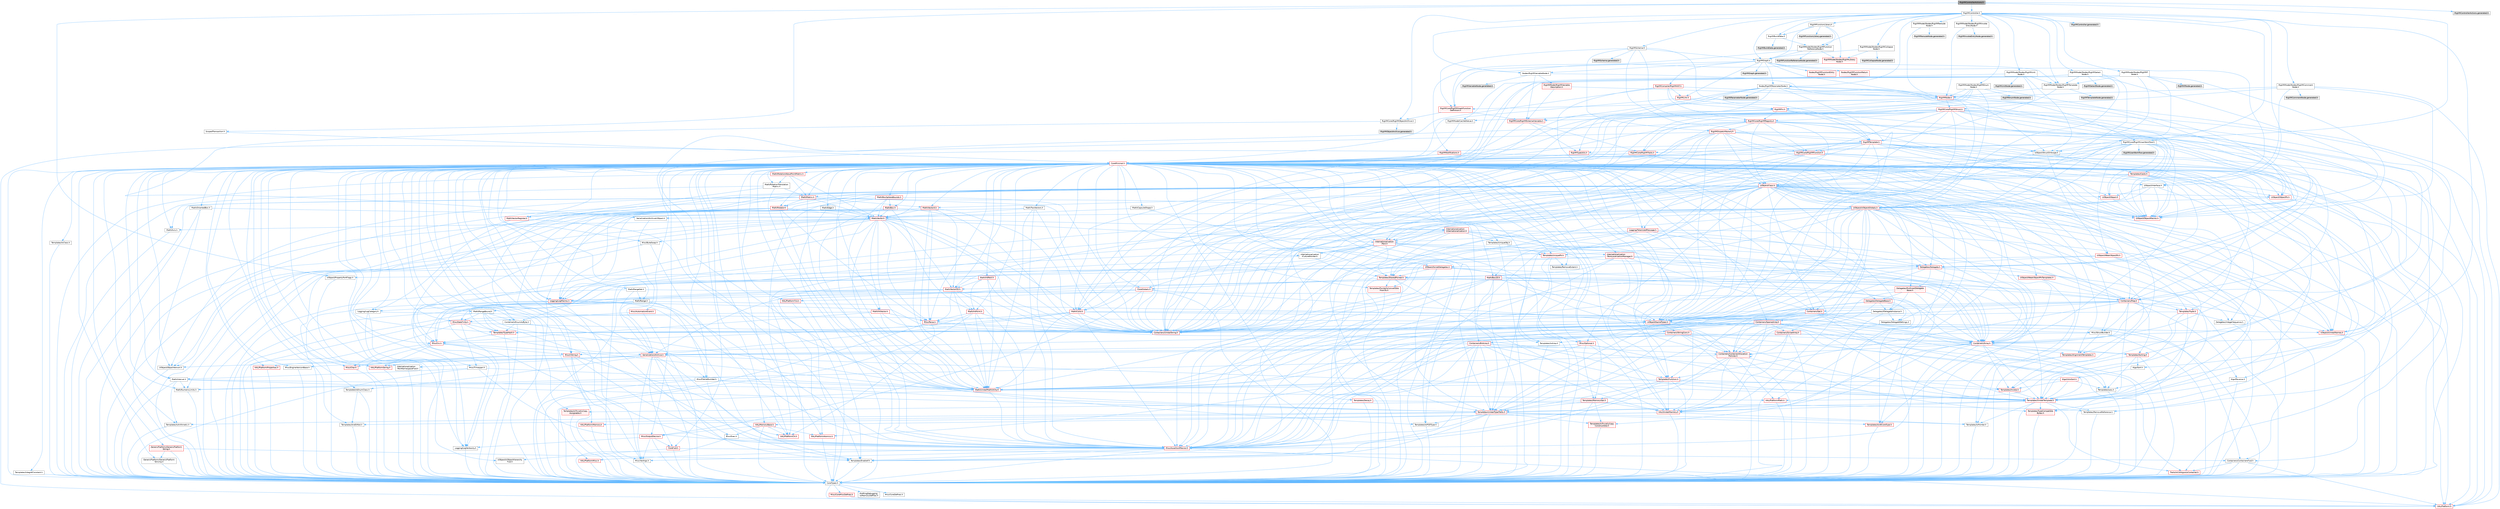 digraph "RigVMControllerActions.h"
{
 // INTERACTIVE_SVG=YES
 // LATEX_PDF_SIZE
  bgcolor="transparent";
  edge [fontname=Helvetica,fontsize=10,labelfontname=Helvetica,labelfontsize=10];
  node [fontname=Helvetica,fontsize=10,shape=box,height=0.2,width=0.4];
  Node1 [id="Node000001",label="RigVMControllerActions.h",height=0.2,width=0.4,color="gray40", fillcolor="grey60", style="filled", fontcolor="black",tooltip=" "];
  Node1 -> Node2 [id="edge1_Node000001_Node000002",color="steelblue1",style="solid",tooltip=" "];
  Node2 [id="Node000002",label="UObject/PropertyPortFlags.h",height=0.2,width=0.4,color="grey40", fillcolor="white", style="filled",URL="$db/d3e/PropertyPortFlags_8h.html",tooltip=" "];
  Node2 -> Node3 [id="edge2_Node000002_Node000003",color="steelblue1",style="solid",tooltip=" "];
  Node3 [id="Node000003",label="CoreTypes.h",height=0.2,width=0.4,color="grey40", fillcolor="white", style="filled",URL="$dc/dec/CoreTypes_8h.html",tooltip=" "];
  Node3 -> Node4 [id="edge3_Node000003_Node000004",color="steelblue1",style="solid",tooltip=" "];
  Node4 [id="Node000004",label="HAL/Platform.h",height=0.2,width=0.4,color="red", fillcolor="#FFF0F0", style="filled",URL="$d9/dd0/Platform_8h.html",tooltip=" "];
  Node3 -> Node14 [id="edge4_Node000003_Node000014",color="steelblue1",style="solid",tooltip=" "];
  Node14 [id="Node000014",label="ProfilingDebugging\l/UMemoryDefines.h",height=0.2,width=0.4,color="grey40", fillcolor="white", style="filled",URL="$d2/da2/UMemoryDefines_8h.html",tooltip=" "];
  Node3 -> Node15 [id="edge5_Node000003_Node000015",color="steelblue1",style="solid",tooltip=" "];
  Node15 [id="Node000015",label="Misc/CoreMiscDefines.h",height=0.2,width=0.4,color="red", fillcolor="#FFF0F0", style="filled",URL="$da/d38/CoreMiscDefines_8h.html",tooltip=" "];
  Node15 -> Node4 [id="edge6_Node000015_Node000004",color="steelblue1",style="solid",tooltip=" "];
  Node3 -> Node16 [id="edge7_Node000003_Node000016",color="steelblue1",style="solid",tooltip=" "];
  Node16 [id="Node000016",label="Misc/CoreDefines.h",height=0.2,width=0.4,color="grey40", fillcolor="white", style="filled",URL="$d3/dd2/CoreDefines_8h.html",tooltip=" "];
  Node1 -> Node17 [id="edge8_Node000001_Node000017",color="steelblue1",style="solid",tooltip=" "];
  Node17 [id="Node000017",label="RigVMController.h",height=0.2,width=0.4,color="grey40", fillcolor="white", style="filled",URL="$da/d1e/RigVMController_8h.html",tooltip=" "];
  Node17 -> Node18 [id="edge9_Node000017_Node000018",color="steelblue1",style="solid",tooltip=" "];
  Node18 [id="Node000018",label="RigVMGraph.h",height=0.2,width=0.4,color="grey40", fillcolor="white", style="filled",URL="$d7/dfd/RigVMGraph_8h.html",tooltip=" "];
  Node18 -> Node19 [id="edge10_Node000018_Node000019",color="steelblue1",style="solid",tooltip=" "];
  Node19 [id="Node000019",label="RigVMNode.h",height=0.2,width=0.4,color="red", fillcolor="#FFF0F0", style="filled",URL="$df/d31/RigVMNode_8h.html",tooltip=" "];
  Node19 -> Node20 [id="edge11_Node000019_Node000020",color="steelblue1",style="solid",tooltip=" "];
  Node20 [id="Node000020",label="RigVMPin.h",height=0.2,width=0.4,color="red", fillcolor="#FFF0F0", style="filled",URL="$d3/d56/RigVMPin_8h.html",tooltip=" "];
  Node20 -> Node21 [id="edge12_Node000020_Node000021",color="steelblue1",style="solid",tooltip=" "];
  Node21 [id="Node000021",label="CoreMinimal.h",height=0.2,width=0.4,color="red", fillcolor="#FFF0F0", style="filled",URL="$d7/d67/CoreMinimal_8h.html",tooltip=" "];
  Node21 -> Node3 [id="edge13_Node000021_Node000003",color="steelblue1",style="solid",tooltip=" "];
  Node21 -> Node22 [id="edge14_Node000021_Node000022",color="steelblue1",style="solid",tooltip=" "];
  Node22 [id="Node000022",label="CoreFwd.h",height=0.2,width=0.4,color="red", fillcolor="#FFF0F0", style="filled",URL="$d1/d1e/CoreFwd_8h.html",tooltip=" "];
  Node22 -> Node3 [id="edge15_Node000022_Node000003",color="steelblue1",style="solid",tooltip=" "];
  Node22 -> Node23 [id="edge16_Node000022_Node000023",color="steelblue1",style="solid",tooltip=" "];
  Node23 [id="Node000023",label="Containers/ContainersFwd.h",height=0.2,width=0.4,color="grey40", fillcolor="white", style="filled",URL="$d4/d0a/ContainersFwd_8h.html",tooltip=" "];
  Node23 -> Node4 [id="edge17_Node000023_Node000004",color="steelblue1",style="solid",tooltip=" "];
  Node23 -> Node3 [id="edge18_Node000023_Node000003",color="steelblue1",style="solid",tooltip=" "];
  Node23 -> Node24 [id="edge19_Node000023_Node000024",color="steelblue1",style="solid",tooltip=" "];
  Node24 [id="Node000024",label="Traits/IsContiguousContainer.h",height=0.2,width=0.4,color="red", fillcolor="#FFF0F0", style="filled",URL="$d5/d3c/IsContiguousContainer_8h.html",tooltip=" "];
  Node24 -> Node3 [id="edge20_Node000024_Node000003",color="steelblue1",style="solid",tooltip=" "];
  Node22 -> Node28 [id="edge21_Node000022_Node000028",color="steelblue1",style="solid",tooltip=" "];
  Node28 [id="Node000028",label="UObject/UObjectHierarchy\lFwd.h",height=0.2,width=0.4,color="grey40", fillcolor="white", style="filled",URL="$d3/d13/UObjectHierarchyFwd_8h.html",tooltip=" "];
  Node21 -> Node28 [id="edge22_Node000021_Node000028",color="steelblue1",style="solid",tooltip=" "];
  Node21 -> Node23 [id="edge23_Node000021_Node000023",color="steelblue1",style="solid",tooltip=" "];
  Node21 -> Node29 [id="edge24_Node000021_Node000029",color="steelblue1",style="solid",tooltip=" "];
  Node29 [id="Node000029",label="Misc/VarArgs.h",height=0.2,width=0.4,color="grey40", fillcolor="white", style="filled",URL="$d5/d6f/VarArgs_8h.html",tooltip=" "];
  Node29 -> Node3 [id="edge25_Node000029_Node000003",color="steelblue1",style="solid",tooltip=" "];
  Node21 -> Node30 [id="edge26_Node000021_Node000030",color="steelblue1",style="solid",tooltip=" "];
  Node30 [id="Node000030",label="Logging/LogVerbosity.h",height=0.2,width=0.4,color="grey40", fillcolor="white", style="filled",URL="$d2/d8f/LogVerbosity_8h.html",tooltip=" "];
  Node30 -> Node3 [id="edge27_Node000030_Node000003",color="steelblue1",style="solid",tooltip=" "];
  Node21 -> Node31 [id="edge28_Node000021_Node000031",color="steelblue1",style="solid",tooltip=" "];
  Node31 [id="Node000031",label="Misc/OutputDevice.h",height=0.2,width=0.4,color="red", fillcolor="#FFF0F0", style="filled",URL="$d7/d32/OutputDevice_8h.html",tooltip=" "];
  Node31 -> Node22 [id="edge29_Node000031_Node000022",color="steelblue1",style="solid",tooltip=" "];
  Node31 -> Node3 [id="edge30_Node000031_Node000003",color="steelblue1",style="solid",tooltip=" "];
  Node31 -> Node30 [id="edge31_Node000031_Node000030",color="steelblue1",style="solid",tooltip=" "];
  Node31 -> Node29 [id="edge32_Node000031_Node000029",color="steelblue1",style="solid",tooltip=" "];
  Node21 -> Node37 [id="edge33_Node000021_Node000037",color="steelblue1",style="solid",tooltip=" "];
  Node37 [id="Node000037",label="HAL/PlatformCrt.h",height=0.2,width=0.4,color="red", fillcolor="#FFF0F0", style="filled",URL="$d8/d75/PlatformCrt_8h.html",tooltip=" "];
  Node21 -> Node47 [id="edge34_Node000021_Node000047",color="steelblue1",style="solid",tooltip=" "];
  Node47 [id="Node000047",label="HAL/PlatformMisc.h",height=0.2,width=0.4,color="red", fillcolor="#FFF0F0", style="filled",URL="$d0/df5/PlatformMisc_8h.html",tooltip=" "];
  Node47 -> Node3 [id="edge35_Node000047_Node000003",color="steelblue1",style="solid",tooltip=" "];
  Node21 -> Node66 [id="edge36_Node000021_Node000066",color="steelblue1",style="solid",tooltip=" "];
  Node66 [id="Node000066",label="Misc/AssertionMacros.h",height=0.2,width=0.4,color="red", fillcolor="#FFF0F0", style="filled",URL="$d0/dfa/AssertionMacros_8h.html",tooltip=" "];
  Node66 -> Node3 [id="edge37_Node000066_Node000003",color="steelblue1",style="solid",tooltip=" "];
  Node66 -> Node4 [id="edge38_Node000066_Node000004",color="steelblue1",style="solid",tooltip=" "];
  Node66 -> Node47 [id="edge39_Node000066_Node000047",color="steelblue1",style="solid",tooltip=" "];
  Node66 -> Node67 [id="edge40_Node000066_Node000067",color="steelblue1",style="solid",tooltip=" "];
  Node67 [id="Node000067",label="Templates/EnableIf.h",height=0.2,width=0.4,color="grey40", fillcolor="white", style="filled",URL="$d7/d60/EnableIf_8h.html",tooltip=" "];
  Node67 -> Node3 [id="edge41_Node000067_Node000003",color="steelblue1",style="solid",tooltip=" "];
  Node66 -> Node29 [id="edge42_Node000066_Node000029",color="steelblue1",style="solid",tooltip=" "];
  Node21 -> Node75 [id="edge43_Node000021_Node000075",color="steelblue1",style="solid",tooltip=" "];
  Node75 [id="Node000075",label="Templates/IsPointer.h",height=0.2,width=0.4,color="grey40", fillcolor="white", style="filled",URL="$d7/d05/IsPointer_8h.html",tooltip=" "];
  Node75 -> Node3 [id="edge44_Node000075_Node000003",color="steelblue1",style="solid",tooltip=" "];
  Node21 -> Node76 [id="edge45_Node000021_Node000076",color="steelblue1",style="solid",tooltip=" "];
  Node76 [id="Node000076",label="HAL/PlatformMemory.h",height=0.2,width=0.4,color="red", fillcolor="#FFF0F0", style="filled",URL="$de/d68/PlatformMemory_8h.html",tooltip=" "];
  Node76 -> Node3 [id="edge46_Node000076_Node000003",color="steelblue1",style="solid",tooltip=" "];
  Node21 -> Node59 [id="edge47_Node000021_Node000059",color="steelblue1",style="solid",tooltip=" "];
  Node59 [id="Node000059",label="HAL/PlatformAtomics.h",height=0.2,width=0.4,color="red", fillcolor="#FFF0F0", style="filled",URL="$d3/d36/PlatformAtomics_8h.html",tooltip=" "];
  Node59 -> Node3 [id="edge48_Node000059_Node000003",color="steelblue1",style="solid",tooltip=" "];
  Node21 -> Node81 [id="edge49_Node000021_Node000081",color="steelblue1",style="solid",tooltip=" "];
  Node81 [id="Node000081",label="Misc/Exec.h",height=0.2,width=0.4,color="grey40", fillcolor="white", style="filled",URL="$de/ddb/Exec_8h.html",tooltip=" "];
  Node81 -> Node3 [id="edge50_Node000081_Node000003",color="steelblue1",style="solid",tooltip=" "];
  Node81 -> Node66 [id="edge51_Node000081_Node000066",color="steelblue1",style="solid",tooltip=" "];
  Node21 -> Node82 [id="edge52_Node000021_Node000082",color="steelblue1",style="solid",tooltip=" "];
  Node82 [id="Node000082",label="HAL/MemoryBase.h",height=0.2,width=0.4,color="red", fillcolor="#FFF0F0", style="filled",URL="$d6/d9f/MemoryBase_8h.html",tooltip=" "];
  Node82 -> Node3 [id="edge53_Node000082_Node000003",color="steelblue1",style="solid",tooltip=" "];
  Node82 -> Node59 [id="edge54_Node000082_Node000059",color="steelblue1",style="solid",tooltip=" "];
  Node82 -> Node37 [id="edge55_Node000082_Node000037",color="steelblue1",style="solid",tooltip=" "];
  Node82 -> Node81 [id="edge56_Node000082_Node000081",color="steelblue1",style="solid",tooltip=" "];
  Node82 -> Node31 [id="edge57_Node000082_Node000031",color="steelblue1",style="solid",tooltip=" "];
  Node21 -> Node92 [id="edge58_Node000021_Node000092",color="steelblue1",style="solid",tooltip=" "];
  Node92 [id="Node000092",label="HAL/UnrealMemory.h",height=0.2,width=0.4,color="red", fillcolor="#FFF0F0", style="filled",URL="$d9/d96/UnrealMemory_8h.html",tooltip=" "];
  Node92 -> Node3 [id="edge59_Node000092_Node000003",color="steelblue1",style="solid",tooltip=" "];
  Node92 -> Node82 [id="edge60_Node000092_Node000082",color="steelblue1",style="solid",tooltip=" "];
  Node92 -> Node76 [id="edge61_Node000092_Node000076",color="steelblue1",style="solid",tooltip=" "];
  Node92 -> Node75 [id="edge62_Node000092_Node000075",color="steelblue1",style="solid",tooltip=" "];
  Node21 -> Node94 [id="edge63_Node000021_Node000094",color="steelblue1",style="solid",tooltip=" "];
  Node94 [id="Node000094",label="Templates/IsArithmetic.h",height=0.2,width=0.4,color="grey40", fillcolor="white", style="filled",URL="$d2/d5d/IsArithmetic_8h.html",tooltip=" "];
  Node94 -> Node3 [id="edge64_Node000094_Node000003",color="steelblue1",style="solid",tooltip=" "];
  Node21 -> Node88 [id="edge65_Node000021_Node000088",color="steelblue1",style="solid",tooltip=" "];
  Node88 [id="Node000088",label="Templates/AndOrNot.h",height=0.2,width=0.4,color="grey40", fillcolor="white", style="filled",URL="$db/d0a/AndOrNot_8h.html",tooltip=" "];
  Node88 -> Node3 [id="edge66_Node000088_Node000003",color="steelblue1",style="solid",tooltip=" "];
  Node21 -> Node95 [id="edge67_Node000021_Node000095",color="steelblue1",style="solid",tooltip=" "];
  Node95 [id="Node000095",label="Templates/IsPODType.h",height=0.2,width=0.4,color="grey40", fillcolor="white", style="filled",URL="$d7/db1/IsPODType_8h.html",tooltip=" "];
  Node95 -> Node3 [id="edge68_Node000095_Node000003",color="steelblue1",style="solid",tooltip=" "];
  Node21 -> Node96 [id="edge69_Node000021_Node000096",color="steelblue1",style="solid",tooltip=" "];
  Node96 [id="Node000096",label="Templates/IsUECoreType.h",height=0.2,width=0.4,color="red", fillcolor="#FFF0F0", style="filled",URL="$d1/db8/IsUECoreType_8h.html",tooltip=" "];
  Node96 -> Node3 [id="edge70_Node000096_Node000003",color="steelblue1",style="solid",tooltip=" "];
  Node21 -> Node89 [id="edge71_Node000021_Node000089",color="steelblue1",style="solid",tooltip=" "];
  Node89 [id="Node000089",label="Templates/IsTriviallyCopy\lConstructible.h",height=0.2,width=0.4,color="red", fillcolor="#FFF0F0", style="filled",URL="$d3/d78/IsTriviallyCopyConstructible_8h.html",tooltip=" "];
  Node89 -> Node3 [id="edge72_Node000089_Node000003",color="steelblue1",style="solid",tooltip=" "];
  Node21 -> Node97 [id="edge73_Node000021_Node000097",color="steelblue1",style="solid",tooltip=" "];
  Node97 [id="Node000097",label="Templates/UnrealTypeTraits.h",height=0.2,width=0.4,color="red", fillcolor="#FFF0F0", style="filled",URL="$d2/d2d/UnrealTypeTraits_8h.html",tooltip=" "];
  Node97 -> Node3 [id="edge74_Node000097_Node000003",color="steelblue1",style="solid",tooltip=" "];
  Node97 -> Node75 [id="edge75_Node000097_Node000075",color="steelblue1",style="solid",tooltip=" "];
  Node97 -> Node66 [id="edge76_Node000097_Node000066",color="steelblue1",style="solid",tooltip=" "];
  Node97 -> Node88 [id="edge77_Node000097_Node000088",color="steelblue1",style="solid",tooltip=" "];
  Node97 -> Node67 [id="edge78_Node000097_Node000067",color="steelblue1",style="solid",tooltip=" "];
  Node97 -> Node94 [id="edge79_Node000097_Node000094",color="steelblue1",style="solid",tooltip=" "];
  Node97 -> Node95 [id="edge80_Node000097_Node000095",color="steelblue1",style="solid",tooltip=" "];
  Node97 -> Node96 [id="edge81_Node000097_Node000096",color="steelblue1",style="solid",tooltip=" "];
  Node97 -> Node89 [id="edge82_Node000097_Node000089",color="steelblue1",style="solid",tooltip=" "];
  Node21 -> Node67 [id="edge83_Node000021_Node000067",color="steelblue1",style="solid",tooltip=" "];
  Node21 -> Node99 [id="edge84_Node000021_Node000099",color="steelblue1",style="solid",tooltip=" "];
  Node99 [id="Node000099",label="Templates/RemoveReference.h",height=0.2,width=0.4,color="grey40", fillcolor="white", style="filled",URL="$da/dbe/RemoveReference_8h.html",tooltip=" "];
  Node99 -> Node3 [id="edge85_Node000099_Node000003",color="steelblue1",style="solid",tooltip=" "];
  Node21 -> Node100 [id="edge86_Node000021_Node000100",color="steelblue1",style="solid",tooltip=" "];
  Node100 [id="Node000100",label="Templates/IntegralConstant.h",height=0.2,width=0.4,color="grey40", fillcolor="white", style="filled",URL="$db/d1b/IntegralConstant_8h.html",tooltip=" "];
  Node100 -> Node3 [id="edge87_Node000100_Node000003",color="steelblue1",style="solid",tooltip=" "];
  Node21 -> Node101 [id="edge88_Node000021_Node000101",color="steelblue1",style="solid",tooltip=" "];
  Node101 [id="Node000101",label="Templates/IsClass.h",height=0.2,width=0.4,color="grey40", fillcolor="white", style="filled",URL="$db/dcb/IsClass_8h.html",tooltip=" "];
  Node101 -> Node3 [id="edge89_Node000101_Node000003",color="steelblue1",style="solid",tooltip=" "];
  Node21 -> Node102 [id="edge90_Node000021_Node000102",color="steelblue1",style="solid",tooltip=" "];
  Node102 [id="Node000102",label="Templates/TypeCompatible\lBytes.h",height=0.2,width=0.4,color="red", fillcolor="#FFF0F0", style="filled",URL="$df/d0a/TypeCompatibleBytes_8h.html",tooltip=" "];
  Node102 -> Node3 [id="edge91_Node000102_Node000003",color="steelblue1",style="solid",tooltip=" "];
  Node21 -> Node24 [id="edge92_Node000021_Node000024",color="steelblue1",style="solid",tooltip=" "];
  Node21 -> Node103 [id="edge93_Node000021_Node000103",color="steelblue1",style="solid",tooltip=" "];
  Node103 [id="Node000103",label="Templates/UnrealTemplate.h",height=0.2,width=0.4,color="red", fillcolor="#FFF0F0", style="filled",URL="$d4/d24/UnrealTemplate_8h.html",tooltip=" "];
  Node103 -> Node3 [id="edge94_Node000103_Node000003",color="steelblue1",style="solid",tooltip=" "];
  Node103 -> Node75 [id="edge95_Node000103_Node000075",color="steelblue1",style="solid",tooltip=" "];
  Node103 -> Node92 [id="edge96_Node000103_Node000092",color="steelblue1",style="solid",tooltip=" "];
  Node103 -> Node97 [id="edge97_Node000103_Node000097",color="steelblue1",style="solid",tooltip=" "];
  Node103 -> Node99 [id="edge98_Node000103_Node000099",color="steelblue1",style="solid",tooltip=" "];
  Node103 -> Node102 [id="edge99_Node000103_Node000102",color="steelblue1",style="solid",tooltip=" "];
  Node103 -> Node24 [id="edge100_Node000103_Node000024",color="steelblue1",style="solid",tooltip=" "];
  Node21 -> Node52 [id="edge101_Node000021_Node000052",color="steelblue1",style="solid",tooltip=" "];
  Node52 [id="Node000052",label="Math/NumericLimits.h",height=0.2,width=0.4,color="grey40", fillcolor="white", style="filled",URL="$df/d1b/NumericLimits_8h.html",tooltip=" "];
  Node52 -> Node3 [id="edge102_Node000052_Node000003",color="steelblue1",style="solid",tooltip=" "];
  Node21 -> Node107 [id="edge103_Node000021_Node000107",color="steelblue1",style="solid",tooltip=" "];
  Node107 [id="Node000107",label="HAL/PlatformMath.h",height=0.2,width=0.4,color="red", fillcolor="#FFF0F0", style="filled",URL="$dc/d53/PlatformMath_8h.html",tooltip=" "];
  Node107 -> Node3 [id="edge104_Node000107_Node000003",color="steelblue1",style="solid",tooltip=" "];
  Node21 -> Node90 [id="edge105_Node000021_Node000090",color="steelblue1",style="solid",tooltip=" "];
  Node90 [id="Node000090",label="Templates/IsTriviallyCopy\lAssignable.h",height=0.2,width=0.4,color="red", fillcolor="#FFF0F0", style="filled",URL="$d2/df2/IsTriviallyCopyAssignable_8h.html",tooltip=" "];
  Node90 -> Node3 [id="edge106_Node000090_Node000003",color="steelblue1",style="solid",tooltip=" "];
  Node21 -> Node115 [id="edge107_Node000021_Node000115",color="steelblue1",style="solid",tooltip=" "];
  Node115 [id="Node000115",label="Templates/MemoryOps.h",height=0.2,width=0.4,color="red", fillcolor="#FFF0F0", style="filled",URL="$db/dea/MemoryOps_8h.html",tooltip=" "];
  Node115 -> Node3 [id="edge108_Node000115_Node000003",color="steelblue1",style="solid",tooltip=" "];
  Node115 -> Node92 [id="edge109_Node000115_Node000092",color="steelblue1",style="solid",tooltip=" "];
  Node115 -> Node90 [id="edge110_Node000115_Node000090",color="steelblue1",style="solid",tooltip=" "];
  Node115 -> Node89 [id="edge111_Node000115_Node000089",color="steelblue1",style="solid",tooltip=" "];
  Node115 -> Node97 [id="edge112_Node000115_Node000097",color="steelblue1",style="solid",tooltip=" "];
  Node21 -> Node116 [id="edge113_Node000021_Node000116",color="steelblue1",style="solid",tooltip=" "];
  Node116 [id="Node000116",label="Containers/ContainerAllocation\lPolicies.h",height=0.2,width=0.4,color="red", fillcolor="#FFF0F0", style="filled",URL="$d7/dff/ContainerAllocationPolicies_8h.html",tooltip=" "];
  Node116 -> Node3 [id="edge114_Node000116_Node000003",color="steelblue1",style="solid",tooltip=" "];
  Node116 -> Node116 [id="edge115_Node000116_Node000116",color="steelblue1",style="solid",tooltip=" "];
  Node116 -> Node107 [id="edge116_Node000116_Node000107",color="steelblue1",style="solid",tooltip=" "];
  Node116 -> Node92 [id="edge117_Node000116_Node000092",color="steelblue1",style="solid",tooltip=" "];
  Node116 -> Node52 [id="edge118_Node000116_Node000052",color="steelblue1",style="solid",tooltip=" "];
  Node116 -> Node66 [id="edge119_Node000116_Node000066",color="steelblue1",style="solid",tooltip=" "];
  Node116 -> Node115 [id="edge120_Node000116_Node000115",color="steelblue1",style="solid",tooltip=" "];
  Node116 -> Node102 [id="edge121_Node000116_Node000102",color="steelblue1",style="solid",tooltip=" "];
  Node21 -> Node119 [id="edge122_Node000021_Node000119",color="steelblue1",style="solid",tooltip=" "];
  Node119 [id="Node000119",label="Templates/IsEnumClass.h",height=0.2,width=0.4,color="grey40", fillcolor="white", style="filled",URL="$d7/d15/IsEnumClass_8h.html",tooltip=" "];
  Node119 -> Node3 [id="edge123_Node000119_Node000003",color="steelblue1",style="solid",tooltip=" "];
  Node119 -> Node88 [id="edge124_Node000119_Node000088",color="steelblue1",style="solid",tooltip=" "];
  Node21 -> Node120 [id="edge125_Node000021_Node000120",color="steelblue1",style="solid",tooltip=" "];
  Node120 [id="Node000120",label="HAL/PlatformProperties.h",height=0.2,width=0.4,color="red", fillcolor="#FFF0F0", style="filled",URL="$d9/db0/PlatformProperties_8h.html",tooltip=" "];
  Node120 -> Node3 [id="edge126_Node000120_Node000003",color="steelblue1",style="solid",tooltip=" "];
  Node21 -> Node123 [id="edge127_Node000021_Node000123",color="steelblue1",style="solid",tooltip=" "];
  Node123 [id="Node000123",label="Misc/EngineVersionBase.h",height=0.2,width=0.4,color="grey40", fillcolor="white", style="filled",URL="$d5/d2b/EngineVersionBase_8h.html",tooltip=" "];
  Node123 -> Node3 [id="edge128_Node000123_Node000003",color="steelblue1",style="solid",tooltip=" "];
  Node21 -> Node124 [id="edge129_Node000021_Node000124",color="steelblue1",style="solid",tooltip=" "];
  Node124 [id="Node000124",label="Internationalization\l/TextNamespaceFwd.h",height=0.2,width=0.4,color="grey40", fillcolor="white", style="filled",URL="$d8/d97/TextNamespaceFwd_8h.html",tooltip=" "];
  Node124 -> Node3 [id="edge130_Node000124_Node000003",color="steelblue1",style="solid",tooltip=" "];
  Node21 -> Node125 [id="edge131_Node000021_Node000125",color="steelblue1",style="solid",tooltip=" "];
  Node125 [id="Node000125",label="Serialization/Archive.h",height=0.2,width=0.4,color="red", fillcolor="#FFF0F0", style="filled",URL="$d7/d3b/Archive_8h.html",tooltip=" "];
  Node125 -> Node22 [id="edge132_Node000125_Node000022",color="steelblue1",style="solid",tooltip=" "];
  Node125 -> Node3 [id="edge133_Node000125_Node000003",color="steelblue1",style="solid",tooltip=" "];
  Node125 -> Node120 [id="edge134_Node000125_Node000120",color="steelblue1",style="solid",tooltip=" "];
  Node125 -> Node124 [id="edge135_Node000125_Node000124",color="steelblue1",style="solid",tooltip=" "];
  Node125 -> Node66 [id="edge136_Node000125_Node000066",color="steelblue1",style="solid",tooltip=" "];
  Node125 -> Node123 [id="edge137_Node000125_Node000123",color="steelblue1",style="solid",tooltip=" "];
  Node125 -> Node29 [id="edge138_Node000125_Node000029",color="steelblue1",style="solid",tooltip=" "];
  Node125 -> Node67 [id="edge139_Node000125_Node000067",color="steelblue1",style="solid",tooltip=" "];
  Node125 -> Node119 [id="edge140_Node000125_Node000119",color="steelblue1",style="solid",tooltip=" "];
  Node125 -> Node103 [id="edge141_Node000125_Node000103",color="steelblue1",style="solid",tooltip=" "];
  Node125 -> Node128 [id="edge142_Node000125_Node000128",color="steelblue1",style="solid",tooltip=" "];
  Node128 [id="Node000128",label="UObject/ObjectVersion.h",height=0.2,width=0.4,color="grey40", fillcolor="white", style="filled",URL="$da/d63/ObjectVersion_8h.html",tooltip=" "];
  Node128 -> Node3 [id="edge143_Node000128_Node000003",color="steelblue1",style="solid",tooltip=" "];
  Node21 -> Node129 [id="edge144_Node000021_Node000129",color="steelblue1",style="solid",tooltip=" "];
  Node129 [id="Node000129",label="Templates/Less.h",height=0.2,width=0.4,color="grey40", fillcolor="white", style="filled",URL="$de/dc8/Less_8h.html",tooltip=" "];
  Node129 -> Node3 [id="edge145_Node000129_Node000003",color="steelblue1",style="solid",tooltip=" "];
  Node129 -> Node103 [id="edge146_Node000129_Node000103",color="steelblue1",style="solid",tooltip=" "];
  Node21 -> Node130 [id="edge147_Node000021_Node000130",color="steelblue1",style="solid",tooltip=" "];
  Node130 [id="Node000130",label="Templates/Sorting.h",height=0.2,width=0.4,color="red", fillcolor="#FFF0F0", style="filled",URL="$d3/d9e/Sorting_8h.html",tooltip=" "];
  Node130 -> Node3 [id="edge148_Node000130_Node000003",color="steelblue1",style="solid",tooltip=" "];
  Node130 -> Node135 [id="edge149_Node000130_Node000135",color="steelblue1",style="solid",tooltip=" "];
  Node135 [id="Node000135",label="Algo/Sort.h",height=0.2,width=0.4,color="grey40", fillcolor="white", style="filled",URL="$d1/d87/Sort_8h.html",tooltip=" "];
  Node135 -> Node136 [id="edge150_Node000135_Node000136",color="steelblue1",style="solid",tooltip=" "];
  Node136 [id="Node000136",label="Algo/IntroSort.h",height=0.2,width=0.4,color="red", fillcolor="#FFF0F0", style="filled",URL="$d3/db3/IntroSort_8h.html",tooltip=" "];
  Node136 -> Node140 [id="edge151_Node000136_Node000140",color="steelblue1",style="solid",tooltip=" "];
  Node140 [id="Node000140",label="Math/UnrealMathUtility.h",height=0.2,width=0.4,color="red", fillcolor="#FFF0F0", style="filled",URL="$db/db8/UnrealMathUtility_8h.html",tooltip=" "];
  Node140 -> Node3 [id="edge152_Node000140_Node000003",color="steelblue1",style="solid",tooltip=" "];
  Node140 -> Node66 [id="edge153_Node000140_Node000066",color="steelblue1",style="solid",tooltip=" "];
  Node140 -> Node107 [id="edge154_Node000140_Node000107",color="steelblue1",style="solid",tooltip=" "];
  Node136 -> Node133 [id="edge155_Node000136_Node000133",color="steelblue1",style="solid",tooltip=" "];
  Node133 [id="Node000133",label="Templates/Invoke.h",height=0.2,width=0.4,color="red", fillcolor="#FFF0F0", style="filled",URL="$d7/deb/Invoke_8h.html",tooltip=" "];
  Node133 -> Node3 [id="edge156_Node000133_Node000003",color="steelblue1",style="solid",tooltip=" "];
  Node133 -> Node103 [id="edge157_Node000133_Node000103",color="steelblue1",style="solid",tooltip=" "];
  Node136 -> Node129 [id="edge158_Node000136_Node000129",color="steelblue1",style="solid",tooltip=" "];
  Node136 -> Node103 [id="edge159_Node000136_Node000103",color="steelblue1",style="solid",tooltip=" "];
  Node130 -> Node107 [id="edge160_Node000130_Node000107",color="steelblue1",style="solid",tooltip=" "];
  Node130 -> Node129 [id="edge161_Node000130_Node000129",color="steelblue1",style="solid",tooltip=" "];
  Node21 -> Node141 [id="edge162_Node000021_Node000141",color="steelblue1",style="solid",tooltip=" "];
  Node141 [id="Node000141",label="Misc/Char.h",height=0.2,width=0.4,color="red", fillcolor="#FFF0F0", style="filled",URL="$d0/d58/Char_8h.html",tooltip=" "];
  Node141 -> Node3 [id="edge163_Node000141_Node000003",color="steelblue1",style="solid",tooltip=" "];
  Node21 -> Node144 [id="edge164_Node000021_Node000144",color="steelblue1",style="solid",tooltip=" "];
  Node144 [id="Node000144",label="GenericPlatform/GenericPlatform\lStricmp.h",height=0.2,width=0.4,color="grey40", fillcolor="white", style="filled",URL="$d2/d86/GenericPlatformStricmp_8h.html",tooltip=" "];
  Node144 -> Node3 [id="edge165_Node000144_Node000003",color="steelblue1",style="solid",tooltip=" "];
  Node21 -> Node145 [id="edge166_Node000021_Node000145",color="steelblue1",style="solid",tooltip=" "];
  Node145 [id="Node000145",label="GenericPlatform/GenericPlatform\lString.h",height=0.2,width=0.4,color="red", fillcolor="#FFF0F0", style="filled",URL="$dd/d20/GenericPlatformString_8h.html",tooltip=" "];
  Node145 -> Node3 [id="edge167_Node000145_Node000003",color="steelblue1",style="solid",tooltip=" "];
  Node145 -> Node144 [id="edge168_Node000145_Node000144",color="steelblue1",style="solid",tooltip=" "];
  Node145 -> Node67 [id="edge169_Node000145_Node000067",color="steelblue1",style="solid",tooltip=" "];
  Node21 -> Node78 [id="edge170_Node000021_Node000078",color="steelblue1",style="solid",tooltip=" "];
  Node78 [id="Node000078",label="HAL/PlatformString.h",height=0.2,width=0.4,color="red", fillcolor="#FFF0F0", style="filled",URL="$db/db5/PlatformString_8h.html",tooltip=" "];
  Node78 -> Node3 [id="edge171_Node000078_Node000003",color="steelblue1",style="solid",tooltip=" "];
  Node21 -> Node148 [id="edge172_Node000021_Node000148",color="steelblue1",style="solid",tooltip=" "];
  Node148 [id="Node000148",label="Misc/CString.h",height=0.2,width=0.4,color="red", fillcolor="#FFF0F0", style="filled",URL="$d2/d49/CString_8h.html",tooltip=" "];
  Node148 -> Node3 [id="edge173_Node000148_Node000003",color="steelblue1",style="solid",tooltip=" "];
  Node148 -> Node37 [id="edge174_Node000148_Node000037",color="steelblue1",style="solid",tooltip=" "];
  Node148 -> Node78 [id="edge175_Node000148_Node000078",color="steelblue1",style="solid",tooltip=" "];
  Node148 -> Node66 [id="edge176_Node000148_Node000066",color="steelblue1",style="solid",tooltip=" "];
  Node148 -> Node141 [id="edge177_Node000148_Node000141",color="steelblue1",style="solid",tooltip=" "];
  Node148 -> Node29 [id="edge178_Node000148_Node000029",color="steelblue1",style="solid",tooltip=" "];
  Node21 -> Node149 [id="edge179_Node000021_Node000149",color="steelblue1",style="solid",tooltip=" "];
  Node149 [id="Node000149",label="Misc/Crc.h",height=0.2,width=0.4,color="red", fillcolor="#FFF0F0", style="filled",URL="$d4/dd2/Crc_8h.html",tooltip=" "];
  Node149 -> Node3 [id="edge180_Node000149_Node000003",color="steelblue1",style="solid",tooltip=" "];
  Node149 -> Node78 [id="edge181_Node000149_Node000078",color="steelblue1",style="solid",tooltip=" "];
  Node149 -> Node66 [id="edge182_Node000149_Node000066",color="steelblue1",style="solid",tooltip=" "];
  Node149 -> Node148 [id="edge183_Node000149_Node000148",color="steelblue1",style="solid",tooltip=" "];
  Node149 -> Node141 [id="edge184_Node000149_Node000141",color="steelblue1",style="solid",tooltip=" "];
  Node149 -> Node97 [id="edge185_Node000149_Node000097",color="steelblue1",style="solid",tooltip=" "];
  Node21 -> Node140 [id="edge186_Node000021_Node000140",color="steelblue1",style="solid",tooltip=" "];
  Node21 -> Node150 [id="edge187_Node000021_Node000150",color="steelblue1",style="solid",tooltip=" "];
  Node150 [id="Node000150",label="Containers/UnrealString.h",height=0.2,width=0.4,color="red", fillcolor="#FFF0F0", style="filled",URL="$d5/dba/UnrealString_8h.html",tooltip=" "];
  Node21 -> Node154 [id="edge188_Node000021_Node000154",color="steelblue1",style="solid",tooltip=" "];
  Node154 [id="Node000154",label="Containers/Array.h",height=0.2,width=0.4,color="red", fillcolor="#FFF0F0", style="filled",URL="$df/dd0/Array_8h.html",tooltip=" "];
  Node154 -> Node3 [id="edge189_Node000154_Node000003",color="steelblue1",style="solid",tooltip=" "];
  Node154 -> Node66 [id="edge190_Node000154_Node000066",color="steelblue1",style="solid",tooltip=" "];
  Node154 -> Node92 [id="edge191_Node000154_Node000092",color="steelblue1",style="solid",tooltip=" "];
  Node154 -> Node97 [id="edge192_Node000154_Node000097",color="steelblue1",style="solid",tooltip=" "];
  Node154 -> Node103 [id="edge193_Node000154_Node000103",color="steelblue1",style="solid",tooltip=" "];
  Node154 -> Node116 [id="edge194_Node000154_Node000116",color="steelblue1",style="solid",tooltip=" "];
  Node154 -> Node125 [id="edge195_Node000154_Node000125",color="steelblue1",style="solid",tooltip=" "];
  Node154 -> Node133 [id="edge196_Node000154_Node000133",color="steelblue1",style="solid",tooltip=" "];
  Node154 -> Node129 [id="edge197_Node000154_Node000129",color="steelblue1",style="solid",tooltip=" "];
  Node154 -> Node130 [id="edge198_Node000154_Node000130",color="steelblue1",style="solid",tooltip=" "];
  Node154 -> Node177 [id="edge199_Node000154_Node000177",color="steelblue1",style="solid",tooltip=" "];
  Node177 [id="Node000177",label="Templates/AlignmentTemplates.h",height=0.2,width=0.4,color="red", fillcolor="#FFF0F0", style="filled",URL="$dd/d32/AlignmentTemplates_8h.html",tooltip=" "];
  Node177 -> Node3 [id="edge200_Node000177_Node000003",color="steelblue1",style="solid",tooltip=" "];
  Node177 -> Node75 [id="edge201_Node000177_Node000075",color="steelblue1",style="solid",tooltip=" "];
  Node21 -> Node178 [id="edge202_Node000021_Node000178",color="steelblue1",style="solid",tooltip=" "];
  Node178 [id="Node000178",label="Misc/FrameNumber.h",height=0.2,width=0.4,color="grey40", fillcolor="white", style="filled",URL="$dd/dbd/FrameNumber_8h.html",tooltip=" "];
  Node178 -> Node3 [id="edge203_Node000178_Node000003",color="steelblue1",style="solid",tooltip=" "];
  Node178 -> Node52 [id="edge204_Node000178_Node000052",color="steelblue1",style="solid",tooltip=" "];
  Node178 -> Node140 [id="edge205_Node000178_Node000140",color="steelblue1",style="solid",tooltip=" "];
  Node178 -> Node67 [id="edge206_Node000178_Node000067",color="steelblue1",style="solid",tooltip=" "];
  Node178 -> Node97 [id="edge207_Node000178_Node000097",color="steelblue1",style="solid",tooltip=" "];
  Node21 -> Node179 [id="edge208_Node000021_Node000179",color="steelblue1",style="solid",tooltip=" "];
  Node179 [id="Node000179",label="Misc/Timespan.h",height=0.2,width=0.4,color="grey40", fillcolor="white", style="filled",URL="$da/dd9/Timespan_8h.html",tooltip=" "];
  Node179 -> Node3 [id="edge209_Node000179_Node000003",color="steelblue1",style="solid",tooltip=" "];
  Node179 -> Node180 [id="edge210_Node000179_Node000180",color="steelblue1",style="solid",tooltip=" "];
  Node180 [id="Node000180",label="Math/Interval.h",height=0.2,width=0.4,color="grey40", fillcolor="white", style="filled",URL="$d1/d55/Interval_8h.html",tooltip=" "];
  Node180 -> Node3 [id="edge211_Node000180_Node000003",color="steelblue1",style="solid",tooltip=" "];
  Node180 -> Node94 [id="edge212_Node000180_Node000094",color="steelblue1",style="solid",tooltip=" "];
  Node180 -> Node97 [id="edge213_Node000180_Node000097",color="steelblue1",style="solid",tooltip=" "];
  Node180 -> Node52 [id="edge214_Node000180_Node000052",color="steelblue1",style="solid",tooltip=" "];
  Node180 -> Node140 [id="edge215_Node000180_Node000140",color="steelblue1",style="solid",tooltip=" "];
  Node179 -> Node140 [id="edge216_Node000179_Node000140",color="steelblue1",style="solid",tooltip=" "];
  Node179 -> Node66 [id="edge217_Node000179_Node000066",color="steelblue1",style="solid",tooltip=" "];
  Node21 -> Node181 [id="edge218_Node000021_Node000181",color="steelblue1",style="solid",tooltip=" "];
  Node181 [id="Node000181",label="Containers/StringConv.h",height=0.2,width=0.4,color="red", fillcolor="#FFF0F0", style="filled",URL="$d3/ddf/StringConv_8h.html",tooltip=" "];
  Node181 -> Node3 [id="edge219_Node000181_Node000003",color="steelblue1",style="solid",tooltip=" "];
  Node181 -> Node66 [id="edge220_Node000181_Node000066",color="steelblue1",style="solid",tooltip=" "];
  Node181 -> Node116 [id="edge221_Node000181_Node000116",color="steelblue1",style="solid",tooltip=" "];
  Node181 -> Node154 [id="edge222_Node000181_Node000154",color="steelblue1",style="solid",tooltip=" "];
  Node181 -> Node148 [id="edge223_Node000181_Node000148",color="steelblue1",style="solid",tooltip=" "];
  Node181 -> Node182 [id="edge224_Node000181_Node000182",color="steelblue1",style="solid",tooltip=" "];
  Node182 [id="Node000182",label="Templates/IsArray.h",height=0.2,width=0.4,color="grey40", fillcolor="white", style="filled",URL="$d8/d8d/IsArray_8h.html",tooltip=" "];
  Node182 -> Node3 [id="edge225_Node000182_Node000003",color="steelblue1",style="solid",tooltip=" "];
  Node181 -> Node103 [id="edge226_Node000181_Node000103",color="steelblue1",style="solid",tooltip=" "];
  Node181 -> Node97 [id="edge227_Node000181_Node000097",color="steelblue1",style="solid",tooltip=" "];
  Node181 -> Node24 [id="edge228_Node000181_Node000024",color="steelblue1",style="solid",tooltip=" "];
  Node21 -> Node183 [id="edge229_Node000021_Node000183",color="steelblue1",style="solid",tooltip=" "];
  Node183 [id="Node000183",label="UObject/UnrealNames.h",height=0.2,width=0.4,color="red", fillcolor="#FFF0F0", style="filled",URL="$d8/db1/UnrealNames_8h.html",tooltip=" "];
  Node183 -> Node3 [id="edge230_Node000183_Node000003",color="steelblue1",style="solid",tooltip=" "];
  Node21 -> Node185 [id="edge231_Node000021_Node000185",color="steelblue1",style="solid",tooltip=" "];
  Node185 [id="Node000185",label="UObject/NameTypes.h",height=0.2,width=0.4,color="red", fillcolor="#FFF0F0", style="filled",URL="$d6/d35/NameTypes_8h.html",tooltip=" "];
  Node185 -> Node3 [id="edge232_Node000185_Node000003",color="steelblue1",style="solid",tooltip=" "];
  Node185 -> Node66 [id="edge233_Node000185_Node000066",color="steelblue1",style="solid",tooltip=" "];
  Node185 -> Node92 [id="edge234_Node000185_Node000092",color="steelblue1",style="solid",tooltip=" "];
  Node185 -> Node97 [id="edge235_Node000185_Node000097",color="steelblue1",style="solid",tooltip=" "];
  Node185 -> Node103 [id="edge236_Node000185_Node000103",color="steelblue1",style="solid",tooltip=" "];
  Node185 -> Node150 [id="edge237_Node000185_Node000150",color="steelblue1",style="solid",tooltip=" "];
  Node185 -> Node181 [id="edge238_Node000185_Node000181",color="steelblue1",style="solid",tooltip=" "];
  Node185 -> Node183 [id="edge239_Node000185_Node000183",color="steelblue1",style="solid",tooltip=" "];
  Node21 -> Node193 [id="edge240_Node000021_Node000193",color="steelblue1",style="solid",tooltip=" "];
  Node193 [id="Node000193",label="Misc/Parse.h",height=0.2,width=0.4,color="red", fillcolor="#FFF0F0", style="filled",URL="$dc/d71/Parse_8h.html",tooltip=" "];
  Node193 -> Node150 [id="edge241_Node000193_Node000150",color="steelblue1",style="solid",tooltip=" "];
  Node193 -> Node3 [id="edge242_Node000193_Node000003",color="steelblue1",style="solid",tooltip=" "];
  Node193 -> Node37 [id="edge243_Node000193_Node000037",color="steelblue1",style="solid",tooltip=" "];
  Node193 -> Node194 [id="edge244_Node000193_Node000194",color="steelblue1",style="solid",tooltip=" "];
  Node194 [id="Node000194",label="Templates/Function.h",height=0.2,width=0.4,color="red", fillcolor="#FFF0F0", style="filled",URL="$df/df5/Function_8h.html",tooltip=" "];
  Node194 -> Node3 [id="edge245_Node000194_Node000003",color="steelblue1",style="solid",tooltip=" "];
  Node194 -> Node66 [id="edge246_Node000194_Node000066",color="steelblue1",style="solid",tooltip=" "];
  Node194 -> Node92 [id="edge247_Node000194_Node000092",color="steelblue1",style="solid",tooltip=" "];
  Node194 -> Node97 [id="edge248_Node000194_Node000097",color="steelblue1",style="solid",tooltip=" "];
  Node194 -> Node133 [id="edge249_Node000194_Node000133",color="steelblue1",style="solid",tooltip=" "];
  Node194 -> Node103 [id="edge250_Node000194_Node000103",color="steelblue1",style="solid",tooltip=" "];
  Node194 -> Node140 [id="edge251_Node000194_Node000140",color="steelblue1",style="solid",tooltip=" "];
  Node21 -> Node177 [id="edge252_Node000021_Node000177",color="steelblue1",style="solid",tooltip=" "];
  Node21 -> Node196 [id="edge253_Node000021_Node000196",color="steelblue1",style="solid",tooltip=" "];
  Node196 [id="Node000196",label="Misc/StructBuilder.h",height=0.2,width=0.4,color="grey40", fillcolor="white", style="filled",URL="$d9/db3/StructBuilder_8h.html",tooltip=" "];
  Node196 -> Node3 [id="edge254_Node000196_Node000003",color="steelblue1",style="solid",tooltip=" "];
  Node196 -> Node140 [id="edge255_Node000196_Node000140",color="steelblue1",style="solid",tooltip=" "];
  Node196 -> Node177 [id="edge256_Node000196_Node000177",color="steelblue1",style="solid",tooltip=" "];
  Node21 -> Node109 [id="edge257_Node000021_Node000109",color="steelblue1",style="solid",tooltip=" "];
  Node109 [id="Node000109",label="Templates/Decay.h",height=0.2,width=0.4,color="red", fillcolor="#FFF0F0", style="filled",URL="$dd/d0f/Decay_8h.html",tooltip=" "];
  Node109 -> Node3 [id="edge258_Node000109_Node000003",color="steelblue1",style="solid",tooltip=" "];
  Node109 -> Node99 [id="edge259_Node000109_Node000099",color="steelblue1",style="solid",tooltip=" "];
  Node21 -> Node197 [id="edge260_Node000021_Node000197",color="steelblue1",style="solid",tooltip=" "];
  Node197 [id="Node000197",label="Templates/PointerIsConvertible\lFromTo.h",height=0.2,width=0.4,color="red", fillcolor="#FFF0F0", style="filled",URL="$d6/d65/PointerIsConvertibleFromTo_8h.html",tooltip=" "];
  Node197 -> Node3 [id="edge261_Node000197_Node000003",color="steelblue1",style="solid",tooltip=" "];
  Node21 -> Node133 [id="edge262_Node000021_Node000133",color="steelblue1",style="solid",tooltip=" "];
  Node21 -> Node194 [id="edge263_Node000021_Node000194",color="steelblue1",style="solid",tooltip=" "];
  Node21 -> Node166 [id="edge264_Node000021_Node000166",color="steelblue1",style="solid",tooltip=" "];
  Node166 [id="Node000166",label="Templates/TypeHash.h",height=0.2,width=0.4,color="red", fillcolor="#FFF0F0", style="filled",URL="$d1/d62/TypeHash_8h.html",tooltip=" "];
  Node166 -> Node3 [id="edge265_Node000166_Node000003",color="steelblue1",style="solid",tooltip=" "];
  Node166 -> Node149 [id="edge266_Node000166_Node000149",color="steelblue1",style="solid",tooltip=" "];
  Node21 -> Node198 [id="edge267_Node000021_Node000198",color="steelblue1",style="solid",tooltip=" "];
  Node198 [id="Node000198",label="Containers/ScriptArray.h",height=0.2,width=0.4,color="red", fillcolor="#FFF0F0", style="filled",URL="$dc/daf/ScriptArray_8h.html",tooltip=" "];
  Node198 -> Node3 [id="edge268_Node000198_Node000003",color="steelblue1",style="solid",tooltip=" "];
  Node198 -> Node66 [id="edge269_Node000198_Node000066",color="steelblue1",style="solid",tooltip=" "];
  Node198 -> Node92 [id="edge270_Node000198_Node000092",color="steelblue1",style="solid",tooltip=" "];
  Node198 -> Node116 [id="edge271_Node000198_Node000116",color="steelblue1",style="solid",tooltip=" "];
  Node198 -> Node154 [id="edge272_Node000198_Node000154",color="steelblue1",style="solid",tooltip=" "];
  Node21 -> Node199 [id="edge273_Node000021_Node000199",color="steelblue1",style="solid",tooltip=" "];
  Node199 [id="Node000199",label="Containers/BitArray.h",height=0.2,width=0.4,color="red", fillcolor="#FFF0F0", style="filled",URL="$d1/de4/BitArray_8h.html",tooltip=" "];
  Node199 -> Node116 [id="edge274_Node000199_Node000116",color="steelblue1",style="solid",tooltip=" "];
  Node199 -> Node3 [id="edge275_Node000199_Node000003",color="steelblue1",style="solid",tooltip=" "];
  Node199 -> Node59 [id="edge276_Node000199_Node000059",color="steelblue1",style="solid",tooltip=" "];
  Node199 -> Node92 [id="edge277_Node000199_Node000092",color="steelblue1",style="solid",tooltip=" "];
  Node199 -> Node140 [id="edge278_Node000199_Node000140",color="steelblue1",style="solid",tooltip=" "];
  Node199 -> Node66 [id="edge279_Node000199_Node000066",color="steelblue1",style="solid",tooltip=" "];
  Node199 -> Node125 [id="edge280_Node000199_Node000125",color="steelblue1",style="solid",tooltip=" "];
  Node199 -> Node67 [id="edge281_Node000199_Node000067",color="steelblue1",style="solid",tooltip=" "];
  Node199 -> Node133 [id="edge282_Node000199_Node000133",color="steelblue1",style="solid",tooltip=" "];
  Node199 -> Node103 [id="edge283_Node000199_Node000103",color="steelblue1",style="solid",tooltip=" "];
  Node199 -> Node97 [id="edge284_Node000199_Node000097",color="steelblue1",style="solid",tooltip=" "];
  Node21 -> Node200 [id="edge285_Node000021_Node000200",color="steelblue1",style="solid",tooltip=" "];
  Node200 [id="Node000200",label="Containers/SparseArray.h",height=0.2,width=0.4,color="red", fillcolor="#FFF0F0", style="filled",URL="$d5/dbf/SparseArray_8h.html",tooltip=" "];
  Node200 -> Node3 [id="edge286_Node000200_Node000003",color="steelblue1",style="solid",tooltip=" "];
  Node200 -> Node66 [id="edge287_Node000200_Node000066",color="steelblue1",style="solid",tooltip=" "];
  Node200 -> Node92 [id="edge288_Node000200_Node000092",color="steelblue1",style="solid",tooltip=" "];
  Node200 -> Node97 [id="edge289_Node000200_Node000097",color="steelblue1",style="solid",tooltip=" "];
  Node200 -> Node103 [id="edge290_Node000200_Node000103",color="steelblue1",style="solid",tooltip=" "];
  Node200 -> Node116 [id="edge291_Node000200_Node000116",color="steelblue1",style="solid",tooltip=" "];
  Node200 -> Node129 [id="edge292_Node000200_Node000129",color="steelblue1",style="solid",tooltip=" "];
  Node200 -> Node154 [id="edge293_Node000200_Node000154",color="steelblue1",style="solid",tooltip=" "];
  Node200 -> Node140 [id="edge294_Node000200_Node000140",color="steelblue1",style="solid",tooltip=" "];
  Node200 -> Node198 [id="edge295_Node000200_Node000198",color="steelblue1",style="solid",tooltip=" "];
  Node200 -> Node199 [id="edge296_Node000200_Node000199",color="steelblue1",style="solid",tooltip=" "];
  Node200 -> Node150 [id="edge297_Node000200_Node000150",color="steelblue1",style="solid",tooltip=" "];
  Node21 -> Node216 [id="edge298_Node000021_Node000216",color="steelblue1",style="solid",tooltip=" "];
  Node216 [id="Node000216",label="Containers/Set.h",height=0.2,width=0.4,color="red", fillcolor="#FFF0F0", style="filled",URL="$d4/d45/Set_8h.html",tooltip=" "];
  Node216 -> Node116 [id="edge299_Node000216_Node000116",color="steelblue1",style="solid",tooltip=" "];
  Node216 -> Node200 [id="edge300_Node000216_Node000200",color="steelblue1",style="solid",tooltip=" "];
  Node216 -> Node23 [id="edge301_Node000216_Node000023",color="steelblue1",style="solid",tooltip=" "];
  Node216 -> Node140 [id="edge302_Node000216_Node000140",color="steelblue1",style="solid",tooltip=" "];
  Node216 -> Node66 [id="edge303_Node000216_Node000066",color="steelblue1",style="solid",tooltip=" "];
  Node216 -> Node196 [id="edge304_Node000216_Node000196",color="steelblue1",style="solid",tooltip=" "];
  Node216 -> Node194 [id="edge305_Node000216_Node000194",color="steelblue1",style="solid",tooltip=" "];
  Node216 -> Node130 [id="edge306_Node000216_Node000130",color="steelblue1",style="solid",tooltip=" "];
  Node216 -> Node166 [id="edge307_Node000216_Node000166",color="steelblue1",style="solid",tooltip=" "];
  Node216 -> Node103 [id="edge308_Node000216_Node000103",color="steelblue1",style="solid",tooltip=" "];
  Node21 -> Node219 [id="edge309_Node000021_Node000219",color="steelblue1",style="solid",tooltip=" "];
  Node219 [id="Node000219",label="Algo/Reverse.h",height=0.2,width=0.4,color="grey40", fillcolor="white", style="filled",URL="$d5/d93/Reverse_8h.html",tooltip=" "];
  Node219 -> Node3 [id="edge310_Node000219_Node000003",color="steelblue1",style="solid",tooltip=" "];
  Node219 -> Node103 [id="edge311_Node000219_Node000103",color="steelblue1",style="solid",tooltip=" "];
  Node21 -> Node220 [id="edge312_Node000021_Node000220",color="steelblue1",style="solid",tooltip=" "];
  Node220 [id="Node000220",label="Containers/Map.h",height=0.2,width=0.4,color="red", fillcolor="#FFF0F0", style="filled",URL="$df/d79/Map_8h.html",tooltip=" "];
  Node220 -> Node3 [id="edge313_Node000220_Node000003",color="steelblue1",style="solid",tooltip=" "];
  Node220 -> Node219 [id="edge314_Node000220_Node000219",color="steelblue1",style="solid",tooltip=" "];
  Node220 -> Node216 [id="edge315_Node000220_Node000216",color="steelblue1",style="solid",tooltip=" "];
  Node220 -> Node150 [id="edge316_Node000220_Node000150",color="steelblue1",style="solid",tooltip=" "];
  Node220 -> Node66 [id="edge317_Node000220_Node000066",color="steelblue1",style="solid",tooltip=" "];
  Node220 -> Node196 [id="edge318_Node000220_Node000196",color="steelblue1",style="solid",tooltip=" "];
  Node220 -> Node194 [id="edge319_Node000220_Node000194",color="steelblue1",style="solid",tooltip=" "];
  Node220 -> Node130 [id="edge320_Node000220_Node000130",color="steelblue1",style="solid",tooltip=" "];
  Node220 -> Node221 [id="edge321_Node000220_Node000221",color="steelblue1",style="solid",tooltip=" "];
  Node221 [id="Node000221",label="Templates/Tuple.h",height=0.2,width=0.4,color="red", fillcolor="#FFF0F0", style="filled",URL="$d2/d4f/Tuple_8h.html",tooltip=" "];
  Node221 -> Node3 [id="edge322_Node000221_Node000003",color="steelblue1",style="solid",tooltip=" "];
  Node221 -> Node103 [id="edge323_Node000221_Node000103",color="steelblue1",style="solid",tooltip=" "];
  Node221 -> Node222 [id="edge324_Node000221_Node000222",color="steelblue1",style="solid",tooltip=" "];
  Node222 [id="Node000222",label="Delegates/IntegerSequence.h",height=0.2,width=0.4,color="grey40", fillcolor="white", style="filled",URL="$d2/dcc/IntegerSequence_8h.html",tooltip=" "];
  Node222 -> Node3 [id="edge325_Node000222_Node000003",color="steelblue1",style="solid",tooltip=" "];
  Node221 -> Node133 [id="edge326_Node000221_Node000133",color="steelblue1",style="solid",tooltip=" "];
  Node221 -> Node166 [id="edge327_Node000221_Node000166",color="steelblue1",style="solid",tooltip=" "];
  Node220 -> Node103 [id="edge328_Node000220_Node000103",color="steelblue1",style="solid",tooltip=" "];
  Node220 -> Node97 [id="edge329_Node000220_Node000097",color="steelblue1",style="solid",tooltip=" "];
  Node21 -> Node224 [id="edge330_Node000021_Node000224",color="steelblue1",style="solid",tooltip=" "];
  Node224 [id="Node000224",label="Math/IntPoint.h",height=0.2,width=0.4,color="red", fillcolor="#FFF0F0", style="filled",URL="$d3/df7/IntPoint_8h.html",tooltip=" "];
  Node224 -> Node3 [id="edge331_Node000224_Node000003",color="steelblue1",style="solid",tooltip=" "];
  Node224 -> Node66 [id="edge332_Node000224_Node000066",color="steelblue1",style="solid",tooltip=" "];
  Node224 -> Node193 [id="edge333_Node000224_Node000193",color="steelblue1",style="solid",tooltip=" "];
  Node224 -> Node140 [id="edge334_Node000224_Node000140",color="steelblue1",style="solid",tooltip=" "];
  Node224 -> Node150 [id="edge335_Node000224_Node000150",color="steelblue1",style="solid",tooltip=" "];
  Node224 -> Node166 [id="edge336_Node000224_Node000166",color="steelblue1",style="solid",tooltip=" "];
  Node21 -> Node226 [id="edge337_Node000021_Node000226",color="steelblue1",style="solid",tooltip=" "];
  Node226 [id="Node000226",label="Math/IntVector.h",height=0.2,width=0.4,color="red", fillcolor="#FFF0F0", style="filled",URL="$d7/d44/IntVector_8h.html",tooltip=" "];
  Node226 -> Node3 [id="edge338_Node000226_Node000003",color="steelblue1",style="solid",tooltip=" "];
  Node226 -> Node149 [id="edge339_Node000226_Node000149",color="steelblue1",style="solid",tooltip=" "];
  Node226 -> Node193 [id="edge340_Node000226_Node000193",color="steelblue1",style="solid",tooltip=" "];
  Node226 -> Node140 [id="edge341_Node000226_Node000140",color="steelblue1",style="solid",tooltip=" "];
  Node226 -> Node150 [id="edge342_Node000226_Node000150",color="steelblue1",style="solid",tooltip=" "];
  Node21 -> Node227 [id="edge343_Node000021_Node000227",color="steelblue1",style="solid",tooltip=" "];
  Node227 [id="Node000227",label="Logging/LogCategory.h",height=0.2,width=0.4,color="grey40", fillcolor="white", style="filled",URL="$d9/d36/LogCategory_8h.html",tooltip=" "];
  Node227 -> Node3 [id="edge344_Node000227_Node000003",color="steelblue1",style="solid",tooltip=" "];
  Node227 -> Node30 [id="edge345_Node000227_Node000030",color="steelblue1",style="solid",tooltip=" "];
  Node227 -> Node185 [id="edge346_Node000227_Node000185",color="steelblue1",style="solid",tooltip=" "];
  Node21 -> Node228 [id="edge347_Node000021_Node000228",color="steelblue1",style="solid",tooltip=" "];
  Node228 [id="Node000228",label="Logging/LogMacros.h",height=0.2,width=0.4,color="red", fillcolor="#FFF0F0", style="filled",URL="$d0/d16/LogMacros_8h.html",tooltip=" "];
  Node228 -> Node150 [id="edge348_Node000228_Node000150",color="steelblue1",style="solid",tooltip=" "];
  Node228 -> Node3 [id="edge349_Node000228_Node000003",color="steelblue1",style="solid",tooltip=" "];
  Node228 -> Node227 [id="edge350_Node000228_Node000227",color="steelblue1",style="solid",tooltip=" "];
  Node228 -> Node30 [id="edge351_Node000228_Node000030",color="steelblue1",style="solid",tooltip=" "];
  Node228 -> Node66 [id="edge352_Node000228_Node000066",color="steelblue1",style="solid",tooltip=" "];
  Node228 -> Node29 [id="edge353_Node000228_Node000029",color="steelblue1",style="solid",tooltip=" "];
  Node228 -> Node67 [id="edge354_Node000228_Node000067",color="steelblue1",style="solid",tooltip=" "];
  Node21 -> Node231 [id="edge355_Node000021_Node000231",color="steelblue1",style="solid",tooltip=" "];
  Node231 [id="Node000231",label="Math/Vector2D.h",height=0.2,width=0.4,color="red", fillcolor="#FFF0F0", style="filled",URL="$d3/db0/Vector2D_8h.html",tooltip=" "];
  Node231 -> Node3 [id="edge356_Node000231_Node000003",color="steelblue1",style="solid",tooltip=" "];
  Node231 -> Node66 [id="edge357_Node000231_Node000066",color="steelblue1",style="solid",tooltip=" "];
  Node231 -> Node149 [id="edge358_Node000231_Node000149",color="steelblue1",style="solid",tooltip=" "];
  Node231 -> Node140 [id="edge359_Node000231_Node000140",color="steelblue1",style="solid",tooltip=" "];
  Node231 -> Node150 [id="edge360_Node000231_Node000150",color="steelblue1",style="solid",tooltip=" "];
  Node231 -> Node193 [id="edge361_Node000231_Node000193",color="steelblue1",style="solid",tooltip=" "];
  Node231 -> Node224 [id="edge362_Node000231_Node000224",color="steelblue1",style="solid",tooltip=" "];
  Node231 -> Node228 [id="edge363_Node000231_Node000228",color="steelblue1",style="solid",tooltip=" "];
  Node21 -> Node235 [id="edge364_Node000021_Node000235",color="steelblue1",style="solid",tooltip=" "];
  Node235 [id="Node000235",label="Math/IntRect.h",height=0.2,width=0.4,color="red", fillcolor="#FFF0F0", style="filled",URL="$d7/d53/IntRect_8h.html",tooltip=" "];
  Node235 -> Node3 [id="edge365_Node000235_Node000003",color="steelblue1",style="solid",tooltip=" "];
  Node235 -> Node140 [id="edge366_Node000235_Node000140",color="steelblue1",style="solid",tooltip=" "];
  Node235 -> Node150 [id="edge367_Node000235_Node000150",color="steelblue1",style="solid",tooltip=" "];
  Node235 -> Node224 [id="edge368_Node000235_Node000224",color="steelblue1",style="solid",tooltip=" "];
  Node235 -> Node231 [id="edge369_Node000235_Node000231",color="steelblue1",style="solid",tooltip=" "];
  Node21 -> Node236 [id="edge370_Node000021_Node000236",color="steelblue1",style="solid",tooltip=" "];
  Node236 [id="Node000236",label="Misc/ByteSwap.h",height=0.2,width=0.4,color="grey40", fillcolor="white", style="filled",URL="$dc/dd7/ByteSwap_8h.html",tooltip=" "];
  Node236 -> Node3 [id="edge371_Node000236_Node000003",color="steelblue1",style="solid",tooltip=" "];
  Node236 -> Node37 [id="edge372_Node000236_Node000037",color="steelblue1",style="solid",tooltip=" "];
  Node21 -> Node165 [id="edge373_Node000021_Node000165",color="steelblue1",style="solid",tooltip=" "];
  Node165 [id="Node000165",label="Containers/EnumAsByte.h",height=0.2,width=0.4,color="grey40", fillcolor="white", style="filled",URL="$d6/d9a/EnumAsByte_8h.html",tooltip=" "];
  Node165 -> Node3 [id="edge374_Node000165_Node000003",color="steelblue1",style="solid",tooltip=" "];
  Node165 -> Node95 [id="edge375_Node000165_Node000095",color="steelblue1",style="solid",tooltip=" "];
  Node165 -> Node166 [id="edge376_Node000165_Node000166",color="steelblue1",style="solid",tooltip=" "];
  Node21 -> Node237 [id="edge377_Node000021_Node000237",color="steelblue1",style="solid",tooltip=" "];
  Node237 [id="Node000237",label="HAL/PlatformTLS.h",height=0.2,width=0.4,color="red", fillcolor="#FFF0F0", style="filled",URL="$d0/def/PlatformTLS_8h.html",tooltip=" "];
  Node237 -> Node3 [id="edge378_Node000237_Node000003",color="steelblue1",style="solid",tooltip=" "];
  Node21 -> Node240 [id="edge379_Node000021_Node000240",color="steelblue1",style="solid",tooltip=" "];
  Node240 [id="Node000240",label="CoreGlobals.h",height=0.2,width=0.4,color="red", fillcolor="#FFF0F0", style="filled",URL="$d5/d8c/CoreGlobals_8h.html",tooltip=" "];
  Node240 -> Node150 [id="edge380_Node000240_Node000150",color="steelblue1",style="solid",tooltip=" "];
  Node240 -> Node3 [id="edge381_Node000240_Node000003",color="steelblue1",style="solid",tooltip=" "];
  Node240 -> Node237 [id="edge382_Node000240_Node000237",color="steelblue1",style="solid",tooltip=" "];
  Node240 -> Node228 [id="edge383_Node000240_Node000228",color="steelblue1",style="solid",tooltip=" "];
  Node240 -> Node31 [id="edge384_Node000240_Node000031",color="steelblue1",style="solid",tooltip=" "];
  Node240 -> Node185 [id="edge385_Node000240_Node000185",color="steelblue1",style="solid",tooltip=" "];
  Node21 -> Node241 [id="edge386_Node000021_Node000241",color="steelblue1",style="solid",tooltip=" "];
  Node241 [id="Node000241",label="Templates/SharedPointer.h",height=0.2,width=0.4,color="red", fillcolor="#FFF0F0", style="filled",URL="$d2/d17/SharedPointer_8h.html",tooltip=" "];
  Node241 -> Node3 [id="edge387_Node000241_Node000003",color="steelblue1",style="solid",tooltip=" "];
  Node241 -> Node197 [id="edge388_Node000241_Node000197",color="steelblue1",style="solid",tooltip=" "];
  Node241 -> Node66 [id="edge389_Node000241_Node000066",color="steelblue1",style="solid",tooltip=" "];
  Node241 -> Node92 [id="edge390_Node000241_Node000092",color="steelblue1",style="solid",tooltip=" "];
  Node241 -> Node154 [id="edge391_Node000241_Node000154",color="steelblue1",style="solid",tooltip=" "];
  Node241 -> Node220 [id="edge392_Node000241_Node000220",color="steelblue1",style="solid",tooltip=" "];
  Node241 -> Node240 [id="edge393_Node000241_Node000240",color="steelblue1",style="solid",tooltip=" "];
  Node21 -> Node246 [id="edge394_Node000021_Node000246",color="steelblue1",style="solid",tooltip=" "];
  Node246 [id="Node000246",label="Internationalization\l/CulturePointer.h",height=0.2,width=0.4,color="grey40", fillcolor="white", style="filled",URL="$d6/dbe/CulturePointer_8h.html",tooltip=" "];
  Node246 -> Node3 [id="edge395_Node000246_Node000003",color="steelblue1",style="solid",tooltip=" "];
  Node246 -> Node241 [id="edge396_Node000246_Node000241",color="steelblue1",style="solid",tooltip=" "];
  Node21 -> Node247 [id="edge397_Node000021_Node000247",color="steelblue1",style="solid",tooltip=" "];
  Node247 [id="Node000247",label="UObject/WeakObjectPtrTemplates.h",height=0.2,width=0.4,color="red", fillcolor="#FFF0F0", style="filled",URL="$d8/d3b/WeakObjectPtrTemplates_8h.html",tooltip=" "];
  Node247 -> Node3 [id="edge398_Node000247_Node000003",color="steelblue1",style="solid",tooltip=" "];
  Node247 -> Node220 [id="edge399_Node000247_Node000220",color="steelblue1",style="solid",tooltip=" "];
  Node21 -> Node250 [id="edge400_Node000021_Node000250",color="steelblue1",style="solid",tooltip=" "];
  Node250 [id="Node000250",label="Delegates/DelegateSettings.h",height=0.2,width=0.4,color="grey40", fillcolor="white", style="filled",URL="$d0/d97/DelegateSettings_8h.html",tooltip=" "];
  Node250 -> Node3 [id="edge401_Node000250_Node000003",color="steelblue1",style="solid",tooltip=" "];
  Node21 -> Node251 [id="edge402_Node000021_Node000251",color="steelblue1",style="solid",tooltip=" "];
  Node251 [id="Node000251",label="Delegates/IDelegateInstance.h",height=0.2,width=0.4,color="grey40", fillcolor="white", style="filled",URL="$d2/d10/IDelegateInstance_8h.html",tooltip=" "];
  Node251 -> Node3 [id="edge403_Node000251_Node000003",color="steelblue1",style="solid",tooltip=" "];
  Node251 -> Node166 [id="edge404_Node000251_Node000166",color="steelblue1",style="solid",tooltip=" "];
  Node251 -> Node185 [id="edge405_Node000251_Node000185",color="steelblue1",style="solid",tooltip=" "];
  Node251 -> Node250 [id="edge406_Node000251_Node000250",color="steelblue1",style="solid",tooltip=" "];
  Node21 -> Node252 [id="edge407_Node000021_Node000252",color="steelblue1",style="solid",tooltip=" "];
  Node252 [id="Node000252",label="Delegates/DelegateBase.h",height=0.2,width=0.4,color="red", fillcolor="#FFF0F0", style="filled",URL="$da/d67/DelegateBase_8h.html",tooltip=" "];
  Node252 -> Node3 [id="edge408_Node000252_Node000003",color="steelblue1",style="solid",tooltip=" "];
  Node252 -> Node116 [id="edge409_Node000252_Node000116",color="steelblue1",style="solid",tooltip=" "];
  Node252 -> Node140 [id="edge410_Node000252_Node000140",color="steelblue1",style="solid",tooltip=" "];
  Node252 -> Node185 [id="edge411_Node000252_Node000185",color="steelblue1",style="solid",tooltip=" "];
  Node252 -> Node250 [id="edge412_Node000252_Node000250",color="steelblue1",style="solid",tooltip=" "];
  Node252 -> Node251 [id="edge413_Node000252_Node000251",color="steelblue1",style="solid",tooltip=" "];
  Node21 -> Node260 [id="edge414_Node000021_Node000260",color="steelblue1",style="solid",tooltip=" "];
  Node260 [id="Node000260",label="Delegates/MulticastDelegate\lBase.h",height=0.2,width=0.4,color="red", fillcolor="#FFF0F0", style="filled",URL="$db/d16/MulticastDelegateBase_8h.html",tooltip=" "];
  Node260 -> Node3 [id="edge415_Node000260_Node000003",color="steelblue1",style="solid",tooltip=" "];
  Node260 -> Node116 [id="edge416_Node000260_Node000116",color="steelblue1",style="solid",tooltip=" "];
  Node260 -> Node154 [id="edge417_Node000260_Node000154",color="steelblue1",style="solid",tooltip=" "];
  Node260 -> Node140 [id="edge418_Node000260_Node000140",color="steelblue1",style="solid",tooltip=" "];
  Node260 -> Node251 [id="edge419_Node000260_Node000251",color="steelblue1",style="solid",tooltip=" "];
  Node260 -> Node252 [id="edge420_Node000260_Node000252",color="steelblue1",style="solid",tooltip=" "];
  Node21 -> Node222 [id="edge421_Node000021_Node000222",color="steelblue1",style="solid",tooltip=" "];
  Node21 -> Node221 [id="edge422_Node000021_Node000221",color="steelblue1",style="solid",tooltip=" "];
  Node21 -> Node261 [id="edge423_Node000021_Node000261",color="steelblue1",style="solid",tooltip=" "];
  Node261 [id="Node000261",label="UObject/ScriptDelegates.h",height=0.2,width=0.4,color="red", fillcolor="#FFF0F0", style="filled",URL="$de/d81/ScriptDelegates_8h.html",tooltip=" "];
  Node261 -> Node154 [id="edge424_Node000261_Node000154",color="steelblue1",style="solid",tooltip=" "];
  Node261 -> Node116 [id="edge425_Node000261_Node000116",color="steelblue1",style="solid",tooltip=" "];
  Node261 -> Node150 [id="edge426_Node000261_Node000150",color="steelblue1",style="solid",tooltip=" "];
  Node261 -> Node2 [id="edge427_Node000261_Node000002",color="steelblue1",style="solid",tooltip=" "];
  Node261 -> Node66 [id="edge428_Node000261_Node000066",color="steelblue1",style="solid",tooltip=" "];
  Node261 -> Node241 [id="edge429_Node000261_Node000241",color="steelblue1",style="solid",tooltip=" "];
  Node261 -> Node166 [id="edge430_Node000261_Node000166",color="steelblue1",style="solid",tooltip=" "];
  Node261 -> Node97 [id="edge431_Node000261_Node000097",color="steelblue1",style="solid",tooltip=" "];
  Node261 -> Node185 [id="edge432_Node000261_Node000185",color="steelblue1",style="solid",tooltip=" "];
  Node21 -> Node262 [id="edge433_Node000021_Node000262",color="steelblue1",style="solid",tooltip=" "];
  Node262 [id="Node000262",label="Delegates/Delegate.h",height=0.2,width=0.4,color="red", fillcolor="#FFF0F0", style="filled",URL="$d4/d80/Delegate_8h.html",tooltip=" "];
  Node262 -> Node3 [id="edge434_Node000262_Node000003",color="steelblue1",style="solid",tooltip=" "];
  Node262 -> Node66 [id="edge435_Node000262_Node000066",color="steelblue1",style="solid",tooltip=" "];
  Node262 -> Node185 [id="edge436_Node000262_Node000185",color="steelblue1",style="solid",tooltip=" "];
  Node262 -> Node241 [id="edge437_Node000262_Node000241",color="steelblue1",style="solid",tooltip=" "];
  Node262 -> Node247 [id="edge438_Node000262_Node000247",color="steelblue1",style="solid",tooltip=" "];
  Node262 -> Node260 [id="edge439_Node000262_Node000260",color="steelblue1",style="solid",tooltip=" "];
  Node262 -> Node222 [id="edge440_Node000262_Node000222",color="steelblue1",style="solid",tooltip=" "];
  Node21 -> Node267 [id="edge441_Node000021_Node000267",color="steelblue1",style="solid",tooltip=" "];
  Node267 [id="Node000267",label="Internationalization\l/TextLocalizationManager.h",height=0.2,width=0.4,color="red", fillcolor="#FFF0F0", style="filled",URL="$d5/d2e/TextLocalizationManager_8h.html",tooltip=" "];
  Node267 -> Node154 [id="edge442_Node000267_Node000154",color="steelblue1",style="solid",tooltip=" "];
  Node267 -> Node116 [id="edge443_Node000267_Node000116",color="steelblue1",style="solid",tooltip=" "];
  Node267 -> Node220 [id="edge444_Node000267_Node000220",color="steelblue1",style="solid",tooltip=" "];
  Node267 -> Node216 [id="edge445_Node000267_Node000216",color="steelblue1",style="solid",tooltip=" "];
  Node267 -> Node150 [id="edge446_Node000267_Node000150",color="steelblue1",style="solid",tooltip=" "];
  Node267 -> Node3 [id="edge447_Node000267_Node000003",color="steelblue1",style="solid",tooltip=" "];
  Node267 -> Node262 [id="edge448_Node000267_Node000262",color="steelblue1",style="solid",tooltip=" "];
  Node267 -> Node149 [id="edge449_Node000267_Node000149",color="steelblue1",style="solid",tooltip=" "];
  Node267 -> Node194 [id="edge450_Node000267_Node000194",color="steelblue1",style="solid",tooltip=" "];
  Node267 -> Node241 [id="edge451_Node000267_Node000241",color="steelblue1",style="solid",tooltip=" "];
  Node21 -> Node209 [id="edge452_Node000021_Node000209",color="steelblue1",style="solid",tooltip=" "];
  Node209 [id="Node000209",label="Misc/Optional.h",height=0.2,width=0.4,color="red", fillcolor="#FFF0F0", style="filled",URL="$d2/dae/Optional_8h.html",tooltip=" "];
  Node209 -> Node3 [id="edge453_Node000209_Node000003",color="steelblue1",style="solid",tooltip=" "];
  Node209 -> Node66 [id="edge454_Node000209_Node000066",color="steelblue1",style="solid",tooltip=" "];
  Node209 -> Node115 [id="edge455_Node000209_Node000115",color="steelblue1",style="solid",tooltip=" "];
  Node209 -> Node103 [id="edge456_Node000209_Node000103",color="steelblue1",style="solid",tooltip=" "];
  Node209 -> Node125 [id="edge457_Node000209_Node000125",color="steelblue1",style="solid",tooltip=" "];
  Node21 -> Node182 [id="edge458_Node000021_Node000182",color="steelblue1",style="solid",tooltip=" "];
  Node21 -> Node214 [id="edge459_Node000021_Node000214",color="steelblue1",style="solid",tooltip=" "];
  Node214 [id="Node000214",label="Templates/RemoveExtent.h",height=0.2,width=0.4,color="grey40", fillcolor="white", style="filled",URL="$dc/de9/RemoveExtent_8h.html",tooltip=" "];
  Node214 -> Node3 [id="edge460_Node000214_Node000003",color="steelblue1",style="solid",tooltip=" "];
  Node21 -> Node213 [id="edge461_Node000021_Node000213",color="steelblue1",style="solid",tooltip=" "];
  Node213 [id="Node000213",label="Templates/UniquePtr.h",height=0.2,width=0.4,color="red", fillcolor="#FFF0F0", style="filled",URL="$de/d1a/UniquePtr_8h.html",tooltip=" "];
  Node213 -> Node3 [id="edge462_Node000213_Node000003",color="steelblue1",style="solid",tooltip=" "];
  Node213 -> Node103 [id="edge463_Node000213_Node000103",color="steelblue1",style="solid",tooltip=" "];
  Node213 -> Node182 [id="edge464_Node000213_Node000182",color="steelblue1",style="solid",tooltip=" "];
  Node213 -> Node214 [id="edge465_Node000213_Node000214",color="steelblue1",style="solid",tooltip=" "];
  Node21 -> Node274 [id="edge466_Node000021_Node000274",color="steelblue1",style="solid",tooltip=" "];
  Node274 [id="Node000274",label="Internationalization\l/Text.h",height=0.2,width=0.4,color="red", fillcolor="#FFF0F0", style="filled",URL="$d6/d35/Text_8h.html",tooltip=" "];
  Node274 -> Node3 [id="edge467_Node000274_Node000003",color="steelblue1",style="solid",tooltip=" "];
  Node274 -> Node59 [id="edge468_Node000274_Node000059",color="steelblue1",style="solid",tooltip=" "];
  Node274 -> Node66 [id="edge469_Node000274_Node000066",color="steelblue1",style="solid",tooltip=" "];
  Node274 -> Node97 [id="edge470_Node000274_Node000097",color="steelblue1",style="solid",tooltip=" "];
  Node274 -> Node154 [id="edge471_Node000274_Node000154",color="steelblue1",style="solid",tooltip=" "];
  Node274 -> Node150 [id="edge472_Node000274_Node000150",color="steelblue1",style="solid",tooltip=" "];
  Node274 -> Node165 [id="edge473_Node000274_Node000165",color="steelblue1",style="solid",tooltip=" "];
  Node274 -> Node241 [id="edge474_Node000274_Node000241",color="steelblue1",style="solid",tooltip=" "];
  Node274 -> Node246 [id="edge475_Node000274_Node000246",color="steelblue1",style="solid",tooltip=" "];
  Node274 -> Node267 [id="edge476_Node000274_Node000267",color="steelblue1",style="solid",tooltip=" "];
  Node274 -> Node209 [id="edge477_Node000274_Node000209",color="steelblue1",style="solid",tooltip=" "];
  Node274 -> Node213 [id="edge478_Node000274_Node000213",color="steelblue1",style="solid",tooltip=" "];
  Node21 -> Node212 [id="edge479_Node000021_Node000212",color="steelblue1",style="solid",tooltip=" "];
  Node212 [id="Node000212",label="Templates/UniqueObj.h",height=0.2,width=0.4,color="grey40", fillcolor="white", style="filled",URL="$da/d95/UniqueObj_8h.html",tooltip=" "];
  Node212 -> Node3 [id="edge480_Node000212_Node000003",color="steelblue1",style="solid",tooltip=" "];
  Node212 -> Node213 [id="edge481_Node000212_Node000213",color="steelblue1",style="solid",tooltip=" "];
  Node21 -> Node280 [id="edge482_Node000021_Node000280",color="steelblue1",style="solid",tooltip=" "];
  Node280 [id="Node000280",label="Internationalization\l/Internationalization.h",height=0.2,width=0.4,color="red", fillcolor="#FFF0F0", style="filled",URL="$da/de4/Internationalization_8h.html",tooltip=" "];
  Node280 -> Node154 [id="edge483_Node000280_Node000154",color="steelblue1",style="solid",tooltip=" "];
  Node280 -> Node150 [id="edge484_Node000280_Node000150",color="steelblue1",style="solid",tooltip=" "];
  Node280 -> Node3 [id="edge485_Node000280_Node000003",color="steelblue1",style="solid",tooltip=" "];
  Node280 -> Node262 [id="edge486_Node000280_Node000262",color="steelblue1",style="solid",tooltip=" "];
  Node280 -> Node246 [id="edge487_Node000280_Node000246",color="steelblue1",style="solid",tooltip=" "];
  Node280 -> Node274 [id="edge488_Node000280_Node000274",color="steelblue1",style="solid",tooltip=" "];
  Node280 -> Node241 [id="edge489_Node000280_Node000241",color="steelblue1",style="solid",tooltip=" "];
  Node280 -> Node221 [id="edge490_Node000280_Node000221",color="steelblue1",style="solid",tooltip=" "];
  Node280 -> Node212 [id="edge491_Node000280_Node000212",color="steelblue1",style="solid",tooltip=" "];
  Node280 -> Node185 [id="edge492_Node000280_Node000185",color="steelblue1",style="solid",tooltip=" "];
  Node21 -> Node281 [id="edge493_Node000021_Node000281",color="steelblue1",style="solid",tooltip=" "];
  Node281 [id="Node000281",label="Math/Vector.h",height=0.2,width=0.4,color="red", fillcolor="#FFF0F0", style="filled",URL="$d6/dbe/Vector_8h.html",tooltip=" "];
  Node281 -> Node3 [id="edge494_Node000281_Node000003",color="steelblue1",style="solid",tooltip=" "];
  Node281 -> Node66 [id="edge495_Node000281_Node000066",color="steelblue1",style="solid",tooltip=" "];
  Node281 -> Node52 [id="edge496_Node000281_Node000052",color="steelblue1",style="solid",tooltip=" "];
  Node281 -> Node149 [id="edge497_Node000281_Node000149",color="steelblue1",style="solid",tooltip=" "];
  Node281 -> Node140 [id="edge498_Node000281_Node000140",color="steelblue1",style="solid",tooltip=" "];
  Node281 -> Node150 [id="edge499_Node000281_Node000150",color="steelblue1",style="solid",tooltip=" "];
  Node281 -> Node193 [id="edge500_Node000281_Node000193",color="steelblue1",style="solid",tooltip=" "];
  Node281 -> Node283 [id="edge501_Node000281_Node000283",color="steelblue1",style="solid",tooltip=" "];
  Node283 [id="Node000283",label="Math/Color.h",height=0.2,width=0.4,color="red", fillcolor="#FFF0F0", style="filled",URL="$dd/dac/Color_8h.html",tooltip=" "];
  Node283 -> Node154 [id="edge502_Node000283_Node000154",color="steelblue1",style="solid",tooltip=" "];
  Node283 -> Node150 [id="edge503_Node000283_Node000150",color="steelblue1",style="solid",tooltip=" "];
  Node283 -> Node3 [id="edge504_Node000283_Node000003",color="steelblue1",style="solid",tooltip=" "];
  Node283 -> Node140 [id="edge505_Node000283_Node000140",color="steelblue1",style="solid",tooltip=" "];
  Node283 -> Node66 [id="edge506_Node000283_Node000066",color="steelblue1",style="solid",tooltip=" "];
  Node283 -> Node149 [id="edge507_Node000283_Node000149",color="steelblue1",style="solid",tooltip=" "];
  Node283 -> Node193 [id="edge508_Node000283_Node000193",color="steelblue1",style="solid",tooltip=" "];
  Node283 -> Node125 [id="edge509_Node000283_Node000125",color="steelblue1",style="solid",tooltip=" "];
  Node281 -> Node224 [id="edge510_Node000281_Node000224",color="steelblue1",style="solid",tooltip=" "];
  Node281 -> Node228 [id="edge511_Node000281_Node000228",color="steelblue1",style="solid",tooltip=" "];
  Node281 -> Node231 [id="edge512_Node000281_Node000231",color="steelblue1",style="solid",tooltip=" "];
  Node281 -> Node236 [id="edge513_Node000281_Node000236",color="steelblue1",style="solid",tooltip=" "];
  Node281 -> Node274 [id="edge514_Node000281_Node000274",color="steelblue1",style="solid",tooltip=" "];
  Node281 -> Node280 [id="edge515_Node000281_Node000280",color="steelblue1",style="solid",tooltip=" "];
  Node281 -> Node226 [id="edge516_Node000281_Node000226",color="steelblue1",style="solid",tooltip=" "];
  Node281 -> Node284 [id="edge517_Node000281_Node000284",color="steelblue1",style="solid",tooltip=" "];
  Node284 [id="Node000284",label="Math/Axis.h",height=0.2,width=0.4,color="grey40", fillcolor="white", style="filled",URL="$dd/dbb/Axis_8h.html",tooltip=" "];
  Node284 -> Node3 [id="edge518_Node000284_Node000003",color="steelblue1",style="solid",tooltip=" "];
  Node281 -> Node128 [id="edge519_Node000281_Node000128",color="steelblue1",style="solid",tooltip=" "];
  Node21 -> Node285 [id="edge520_Node000021_Node000285",color="steelblue1",style="solid",tooltip=" "];
  Node285 [id="Node000285",label="Math/Vector4.h",height=0.2,width=0.4,color="red", fillcolor="#FFF0F0", style="filled",URL="$d7/d36/Vector4_8h.html",tooltip=" "];
  Node285 -> Node3 [id="edge521_Node000285_Node000003",color="steelblue1",style="solid",tooltip=" "];
  Node285 -> Node149 [id="edge522_Node000285_Node000149",color="steelblue1",style="solid",tooltip=" "];
  Node285 -> Node140 [id="edge523_Node000285_Node000140",color="steelblue1",style="solid",tooltip=" "];
  Node285 -> Node150 [id="edge524_Node000285_Node000150",color="steelblue1",style="solid",tooltip=" "];
  Node285 -> Node193 [id="edge525_Node000285_Node000193",color="steelblue1",style="solid",tooltip=" "];
  Node285 -> Node228 [id="edge526_Node000285_Node000228",color="steelblue1",style="solid",tooltip=" "];
  Node285 -> Node231 [id="edge527_Node000285_Node000231",color="steelblue1",style="solid",tooltip=" "];
  Node285 -> Node281 [id="edge528_Node000285_Node000281",color="steelblue1",style="solid",tooltip=" "];
  Node21 -> Node286 [id="edge529_Node000021_Node000286",color="steelblue1",style="solid",tooltip=" "];
  Node286 [id="Node000286",label="Math/VectorRegister.h",height=0.2,width=0.4,color="red", fillcolor="#FFF0F0", style="filled",URL="$da/d8b/VectorRegister_8h.html",tooltip=" "];
  Node286 -> Node3 [id="edge530_Node000286_Node000003",color="steelblue1",style="solid",tooltip=" "];
  Node286 -> Node140 [id="edge531_Node000286_Node000140",color="steelblue1",style="solid",tooltip=" "];
  Node21 -> Node291 [id="edge532_Node000021_Node000291",color="steelblue1",style="solid",tooltip=" "];
  Node291 [id="Node000291",label="Math/TwoVectors.h",height=0.2,width=0.4,color="grey40", fillcolor="white", style="filled",URL="$d4/db4/TwoVectors_8h.html",tooltip=" "];
  Node291 -> Node3 [id="edge533_Node000291_Node000003",color="steelblue1",style="solid",tooltip=" "];
  Node291 -> Node66 [id="edge534_Node000291_Node000066",color="steelblue1",style="solid",tooltip=" "];
  Node291 -> Node140 [id="edge535_Node000291_Node000140",color="steelblue1",style="solid",tooltip=" "];
  Node291 -> Node150 [id="edge536_Node000291_Node000150",color="steelblue1",style="solid",tooltip=" "];
  Node291 -> Node281 [id="edge537_Node000291_Node000281",color="steelblue1",style="solid",tooltip=" "];
  Node21 -> Node292 [id="edge538_Node000021_Node000292",color="steelblue1",style="solid",tooltip=" "];
  Node292 [id="Node000292",label="Math/Edge.h",height=0.2,width=0.4,color="grey40", fillcolor="white", style="filled",URL="$d5/de0/Edge_8h.html",tooltip=" "];
  Node292 -> Node3 [id="edge539_Node000292_Node000003",color="steelblue1",style="solid",tooltip=" "];
  Node292 -> Node281 [id="edge540_Node000292_Node000281",color="steelblue1",style="solid",tooltip=" "];
  Node21 -> Node128 [id="edge541_Node000021_Node000128",color="steelblue1",style="solid",tooltip=" "];
  Node21 -> Node293 [id="edge542_Node000021_Node000293",color="steelblue1",style="solid",tooltip=" "];
  Node293 [id="Node000293",label="Math/CapsuleShape.h",height=0.2,width=0.4,color="grey40", fillcolor="white", style="filled",URL="$d3/d36/CapsuleShape_8h.html",tooltip=" "];
  Node293 -> Node3 [id="edge543_Node000293_Node000003",color="steelblue1",style="solid",tooltip=" "];
  Node293 -> Node281 [id="edge544_Node000293_Node000281",color="steelblue1",style="solid",tooltip=" "];
  Node21 -> Node294 [id="edge545_Node000021_Node000294",color="steelblue1",style="solid",tooltip=" "];
  Node294 [id="Node000294",label="Math/Rotator.h",height=0.2,width=0.4,color="red", fillcolor="#FFF0F0", style="filled",URL="$d8/d3a/Rotator_8h.html",tooltip=" "];
  Node294 -> Node3 [id="edge546_Node000294_Node000003",color="steelblue1",style="solid",tooltip=" "];
  Node294 -> Node140 [id="edge547_Node000294_Node000140",color="steelblue1",style="solid",tooltip=" "];
  Node294 -> Node150 [id="edge548_Node000294_Node000150",color="steelblue1",style="solid",tooltip=" "];
  Node294 -> Node193 [id="edge549_Node000294_Node000193",color="steelblue1",style="solid",tooltip=" "];
  Node294 -> Node228 [id="edge550_Node000294_Node000228",color="steelblue1",style="solid",tooltip=" "];
  Node294 -> Node281 [id="edge551_Node000294_Node000281",color="steelblue1",style="solid",tooltip=" "];
  Node294 -> Node286 [id="edge552_Node000294_Node000286",color="steelblue1",style="solid",tooltip=" "];
  Node294 -> Node128 [id="edge553_Node000294_Node000128",color="steelblue1",style="solid",tooltip=" "];
  Node21 -> Node295 [id="edge554_Node000021_Node000295",color="steelblue1",style="solid",tooltip=" "];
  Node295 [id="Node000295",label="Misc/DateTime.h",height=0.2,width=0.4,color="red", fillcolor="#FFF0F0", style="filled",URL="$d1/de9/DateTime_8h.html",tooltip=" "];
  Node295 -> Node150 [id="edge555_Node000295_Node000150",color="steelblue1",style="solid",tooltip=" "];
  Node295 -> Node3 [id="edge556_Node000295_Node000003",color="steelblue1",style="solid",tooltip=" "];
  Node295 -> Node179 [id="edge557_Node000295_Node000179",color="steelblue1",style="solid",tooltip=" "];
  Node295 -> Node125 [id="edge558_Node000295_Node000125",color="steelblue1",style="solid",tooltip=" "];
  Node295 -> Node166 [id="edge559_Node000295_Node000166",color="steelblue1",style="solid",tooltip=" "];
  Node21 -> Node296 [id="edge560_Node000021_Node000296",color="steelblue1",style="solid",tooltip=" "];
  Node296 [id="Node000296",label="Math/RangeBound.h",height=0.2,width=0.4,color="grey40", fillcolor="white", style="filled",URL="$d7/dd8/RangeBound_8h.html",tooltip=" "];
  Node296 -> Node3 [id="edge561_Node000296_Node000003",color="steelblue1",style="solid",tooltip=" "];
  Node296 -> Node66 [id="edge562_Node000296_Node000066",color="steelblue1",style="solid",tooltip=" "];
  Node296 -> Node166 [id="edge563_Node000296_Node000166",color="steelblue1",style="solid",tooltip=" "];
  Node296 -> Node165 [id="edge564_Node000296_Node000165",color="steelblue1",style="solid",tooltip=" "];
  Node296 -> Node178 [id="edge565_Node000296_Node000178",color="steelblue1",style="solid",tooltip=" "];
  Node296 -> Node295 [id="edge566_Node000296_Node000295",color="steelblue1",style="solid",tooltip=" "];
  Node21 -> Node297 [id="edge567_Node000021_Node000297",color="steelblue1",style="solid",tooltip=" "];
  Node297 [id="Node000297",label="Misc/AutomationEvent.h",height=0.2,width=0.4,color="red", fillcolor="#FFF0F0", style="filled",URL="$d1/d26/AutomationEvent_8h.html",tooltip=" "];
  Node297 -> Node3 [id="edge568_Node000297_Node000003",color="steelblue1",style="solid",tooltip=" "];
  Node297 -> Node295 [id="edge569_Node000297_Node000295",color="steelblue1",style="solid",tooltip=" "];
  Node21 -> Node298 [id="edge570_Node000021_Node000298",color="steelblue1",style="solid",tooltip=" "];
  Node298 [id="Node000298",label="Math/Range.h",height=0.2,width=0.4,color="grey40", fillcolor="white", style="filled",URL="$d9/db6/Range_8h.html",tooltip=" "];
  Node298 -> Node3 [id="edge571_Node000298_Node000003",color="steelblue1",style="solid",tooltip=" "];
  Node298 -> Node154 [id="edge572_Node000298_Node000154",color="steelblue1",style="solid",tooltip=" "];
  Node298 -> Node66 [id="edge573_Node000298_Node000066",color="steelblue1",style="solid",tooltip=" "];
  Node298 -> Node295 [id="edge574_Node000298_Node000295",color="steelblue1",style="solid",tooltip=" "];
  Node298 -> Node296 [id="edge575_Node000298_Node000296",color="steelblue1",style="solid",tooltip=" "];
  Node298 -> Node178 [id="edge576_Node000298_Node000178",color="steelblue1",style="solid",tooltip=" "];
  Node298 -> Node125 [id="edge577_Node000298_Node000125",color="steelblue1",style="solid",tooltip=" "];
  Node21 -> Node299 [id="edge578_Node000021_Node000299",color="steelblue1",style="solid",tooltip=" "];
  Node299 [id="Node000299",label="Math/RangeSet.h",height=0.2,width=0.4,color="grey40", fillcolor="white", style="filled",URL="$dc/d21/RangeSet_8h.html",tooltip=" "];
  Node299 -> Node3 [id="edge579_Node000299_Node000003",color="steelblue1",style="solid",tooltip=" "];
  Node299 -> Node154 [id="edge580_Node000299_Node000154",color="steelblue1",style="solid",tooltip=" "];
  Node299 -> Node298 [id="edge581_Node000299_Node000298",color="steelblue1",style="solid",tooltip=" "];
  Node299 -> Node125 [id="edge582_Node000299_Node000125",color="steelblue1",style="solid",tooltip=" "];
  Node21 -> Node180 [id="edge583_Node000021_Node000180",color="steelblue1",style="solid",tooltip=" "];
  Node21 -> Node300 [id="edge584_Node000021_Node000300",color="steelblue1",style="solid",tooltip=" "];
  Node300 [id="Node000300",label="Math/Box.h",height=0.2,width=0.4,color="red", fillcolor="#FFF0F0", style="filled",URL="$de/d0f/Box_8h.html",tooltip=" "];
  Node300 -> Node3 [id="edge585_Node000300_Node000003",color="steelblue1",style="solid",tooltip=" "];
  Node300 -> Node66 [id="edge586_Node000300_Node000066",color="steelblue1",style="solid",tooltip=" "];
  Node300 -> Node140 [id="edge587_Node000300_Node000140",color="steelblue1",style="solid",tooltip=" "];
  Node300 -> Node150 [id="edge588_Node000300_Node000150",color="steelblue1",style="solid",tooltip=" "];
  Node300 -> Node281 [id="edge589_Node000300_Node000281",color="steelblue1",style="solid",tooltip=" "];
  Node21 -> Node310 [id="edge590_Node000021_Node000310",color="steelblue1",style="solid",tooltip=" "];
  Node310 [id="Node000310",label="Math/Box2D.h",height=0.2,width=0.4,color="red", fillcolor="#FFF0F0", style="filled",URL="$d3/d1c/Box2D_8h.html",tooltip=" "];
  Node310 -> Node154 [id="edge591_Node000310_Node000154",color="steelblue1",style="solid",tooltip=" "];
  Node310 -> Node150 [id="edge592_Node000310_Node000150",color="steelblue1",style="solid",tooltip=" "];
  Node310 -> Node3 [id="edge593_Node000310_Node000003",color="steelblue1",style="solid",tooltip=" "];
  Node310 -> Node140 [id="edge594_Node000310_Node000140",color="steelblue1",style="solid",tooltip=" "];
  Node310 -> Node231 [id="edge595_Node000310_Node000231",color="steelblue1",style="solid",tooltip=" "];
  Node310 -> Node66 [id="edge596_Node000310_Node000066",color="steelblue1",style="solid",tooltip=" "];
  Node310 -> Node125 [id="edge597_Node000310_Node000125",color="steelblue1",style="solid",tooltip=" "];
  Node310 -> Node96 [id="edge598_Node000310_Node000096",color="steelblue1",style="solid",tooltip=" "];
  Node310 -> Node97 [id="edge599_Node000310_Node000097",color="steelblue1",style="solid",tooltip=" "];
  Node310 -> Node185 [id="edge600_Node000310_Node000185",color="steelblue1",style="solid",tooltip=" "];
  Node310 -> Node183 [id="edge601_Node000310_Node000183",color="steelblue1",style="solid",tooltip=" "];
  Node21 -> Node311 [id="edge602_Node000021_Node000311",color="steelblue1",style="solid",tooltip=" "];
  Node311 [id="Node000311",label="Math/BoxSphereBounds.h",height=0.2,width=0.4,color="red", fillcolor="#FFF0F0", style="filled",URL="$d3/d0a/BoxSphereBounds_8h.html",tooltip=" "];
  Node311 -> Node3 [id="edge603_Node000311_Node000003",color="steelblue1",style="solid",tooltip=" "];
  Node311 -> Node140 [id="edge604_Node000311_Node000140",color="steelblue1",style="solid",tooltip=" "];
  Node311 -> Node150 [id="edge605_Node000311_Node000150",color="steelblue1",style="solid",tooltip=" "];
  Node311 -> Node228 [id="edge606_Node000311_Node000228",color="steelblue1",style="solid",tooltip=" "];
  Node311 -> Node281 [id="edge607_Node000311_Node000281",color="steelblue1",style="solid",tooltip=" "];
  Node311 -> Node300 [id="edge608_Node000311_Node000300",color="steelblue1",style="solid",tooltip=" "];
  Node21 -> Node312 [id="edge609_Node000021_Node000312",color="steelblue1",style="solid",tooltip=" "];
  Node312 [id="Node000312",label="Math/OrientedBox.h",height=0.2,width=0.4,color="grey40", fillcolor="white", style="filled",URL="$d6/db1/OrientedBox_8h.html",tooltip=" "];
  Node312 -> Node3 [id="edge610_Node000312_Node000003",color="steelblue1",style="solid",tooltip=" "];
  Node312 -> Node281 [id="edge611_Node000312_Node000281",color="steelblue1",style="solid",tooltip=" "];
  Node312 -> Node180 [id="edge612_Node000312_Node000180",color="steelblue1",style="solid",tooltip=" "];
  Node21 -> Node284 [id="edge613_Node000021_Node000284",color="steelblue1",style="solid",tooltip=" "];
  Node21 -> Node302 [id="edge614_Node000021_Node000302",color="steelblue1",style="solid",tooltip=" "];
  Node302 [id="Node000302",label="Math/Matrix.h",height=0.2,width=0.4,color="red", fillcolor="#FFF0F0", style="filled",URL="$d3/db1/Matrix_8h.html",tooltip=" "];
  Node302 -> Node3 [id="edge615_Node000302_Node000003",color="steelblue1",style="solid",tooltip=" "];
  Node302 -> Node92 [id="edge616_Node000302_Node000092",color="steelblue1",style="solid",tooltip=" "];
  Node302 -> Node140 [id="edge617_Node000302_Node000140",color="steelblue1",style="solid",tooltip=" "];
  Node302 -> Node150 [id="edge618_Node000302_Node000150",color="steelblue1",style="solid",tooltip=" "];
  Node302 -> Node281 [id="edge619_Node000302_Node000281",color="steelblue1",style="solid",tooltip=" "];
  Node302 -> Node285 [id="edge620_Node000302_Node000285",color="steelblue1",style="solid",tooltip=" "];
  Node302 -> Node294 [id="edge621_Node000302_Node000294",color="steelblue1",style="solid",tooltip=" "];
  Node302 -> Node284 [id="edge622_Node000302_Node000284",color="steelblue1",style="solid",tooltip=" "];
  Node302 -> Node128 [id="edge623_Node000302_Node000128",color="steelblue1",style="solid",tooltip=" "];
  Node21 -> Node313 [id="edge624_Node000021_Node000313",color="steelblue1",style="solid",tooltip=" "];
  Node313 [id="Node000313",label="Math/RotationTranslation\lMatrix.h",height=0.2,width=0.4,color="grey40", fillcolor="white", style="filled",URL="$d6/d6f/RotationTranslationMatrix_8h.html",tooltip=" "];
  Node313 -> Node3 [id="edge625_Node000313_Node000003",color="steelblue1",style="solid",tooltip=" "];
  Node313 -> Node140 [id="edge626_Node000313_Node000140",color="steelblue1",style="solid",tooltip=" "];
  Node313 -> Node286 [id="edge627_Node000313_Node000286",color="steelblue1",style="solid",tooltip=" "];
  Node313 -> Node302 [id="edge628_Node000313_Node000302",color="steelblue1",style="solid",tooltip=" "];
  Node21 -> Node314 [id="edge629_Node000021_Node000314",color="steelblue1",style="solid",tooltip=" "];
  Node314 [id="Node000314",label="Math/RotationAboutPointMatrix.h",height=0.2,width=0.4,color="red", fillcolor="#FFF0F0", style="filled",URL="$d9/d30/RotationAboutPointMatrix_8h.html",tooltip=" "];
  Node314 -> Node3 [id="edge630_Node000314_Node000003",color="steelblue1",style="solid",tooltip=" "];
  Node314 -> Node281 [id="edge631_Node000314_Node000281",color="steelblue1",style="solid",tooltip=" "];
  Node314 -> Node302 [id="edge632_Node000314_Node000302",color="steelblue1",style="solid",tooltip=" "];
  Node314 -> Node313 [id="edge633_Node000314_Node000313",color="steelblue1",style="solid",tooltip=" "];
  Node20 -> Node340 [id="edge634_Node000020_Node000340",color="steelblue1",style="solid",tooltip=" "];
  Node340 [id="Node000340",label="UObject/ObjectMacros.h",height=0.2,width=0.4,color="red", fillcolor="#FFF0F0", style="filled",URL="$d8/d8d/ObjectMacros_8h.html",tooltip=" "];
  Node20 -> Node370 [id="edge635_Node000020_Node000370",color="steelblue1",style="solid",tooltip=" "];
  Node370 [id="Node000370",label="RigVMCore/RigVMRegistry.h",height=0.2,width=0.4,color="red", fillcolor="#FFF0F0", style="filled",URL="$dc/d40/RigVMRegistry_8h.html",tooltip=" "];
  Node370 -> Node154 [id="edge636_Node000370_Node000154",color="steelblue1",style="solid",tooltip=" "];
  Node370 -> Node220 [id="edge637_Node000370_Node000220",color="steelblue1",style="solid",tooltip=" "];
  Node370 -> Node150 [id="edge638_Node000370_Node000150",color="steelblue1",style="solid",tooltip=" "];
  Node370 -> Node21 [id="edge639_Node000370_Node000021",color="steelblue1",style="solid",tooltip=" "];
  Node370 -> Node371 [id="edge640_Node000370_Node000371",color="steelblue1",style="solid",tooltip=" "];
  Node371 [id="Node000371",label="RigVMCore/RigVMTraits.h",height=0.2,width=0.4,color="red", fillcolor="#FFF0F0", style="filled",URL="$d5/dc7/RigVMTraits_8h.html",tooltip=" "];
  Node371 -> Node21 [id="edge641_Node000371_Node000021",color="steelblue1",style="solid",tooltip=" "];
  Node371 -> Node372 [id="edge642_Node000371_Node000372",color="steelblue1",style="solid",tooltip=" "];
  Node372 [id="Node000372",label="UObject/Class.h",height=0.2,width=0.4,color="red", fillcolor="#FFF0F0", style="filled",URL="$d4/d05/Class_8h.html",tooltip=" "];
  Node372 -> Node154 [id="edge643_Node000372_Node000154",color="steelblue1",style="solid",tooltip=" "];
  Node372 -> Node165 [id="edge644_Node000372_Node000165",color="steelblue1",style="solid",tooltip=" "];
  Node372 -> Node220 [id="edge645_Node000372_Node000220",color="steelblue1",style="solid",tooltip=" "];
  Node372 -> Node216 [id="edge646_Node000372_Node000216",color="steelblue1",style="solid",tooltip=" "];
  Node372 -> Node150 [id="edge647_Node000372_Node000150",color="steelblue1",style="solid",tooltip=" "];
  Node372 -> Node3 [id="edge648_Node000372_Node000003",color="steelblue1",style="solid",tooltip=" "];
  Node372 -> Node37 [id="edge649_Node000372_Node000037",color="steelblue1",style="solid",tooltip=" "];
  Node372 -> Node92 [id="edge650_Node000372_Node000092",color="steelblue1",style="solid",tooltip=" "];
  Node372 -> Node274 [id="edge651_Node000372_Node000274",color="steelblue1",style="solid",tooltip=" "];
  Node372 -> Node227 [id="edge652_Node000372_Node000227",color="steelblue1",style="solid",tooltip=" "];
  Node372 -> Node228 [id="edge653_Node000372_Node000228",color="steelblue1",style="solid",tooltip=" "];
  Node372 -> Node30 [id="edge654_Node000372_Node000030",color="steelblue1",style="solid",tooltip=" "];
  Node372 -> Node310 [id="edge655_Node000372_Node000310",color="steelblue1",style="solid",tooltip=" "];
  Node372 -> Node302 [id="edge656_Node000372_Node000302",color="steelblue1",style="solid",tooltip=" "];
  Node372 -> Node294 [id="edge657_Node000372_Node000294",color="steelblue1",style="solid",tooltip=" "];
  Node372 -> Node231 [id="edge658_Node000372_Node000231",color="steelblue1",style="solid",tooltip=" "];
  Node372 -> Node285 [id="edge659_Node000372_Node000285",color="steelblue1",style="solid",tooltip=" "];
  Node372 -> Node66 [id="edge660_Node000372_Node000066",color="steelblue1",style="solid",tooltip=" "];
  Node372 -> Node148 [id="edge661_Node000372_Node000148",color="steelblue1",style="solid",tooltip=" "];
  Node372 -> Node209 [id="edge662_Node000372_Node000209",color="steelblue1",style="solid",tooltip=" "];
  Node372 -> Node177 [id="edge663_Node000372_Node000177",color="steelblue1",style="solid",tooltip=" "];
  Node372 -> Node67 [id="edge664_Node000372_Node000067",color="steelblue1",style="solid",tooltip=" "];
  Node372 -> Node95 [id="edge665_Node000372_Node000095",color="steelblue1",style="solid",tooltip=" "];
  Node372 -> Node96 [id="edge666_Node000372_Node000096",color="steelblue1",style="solid",tooltip=" "];
  Node372 -> Node221 [id="edge667_Node000372_Node000221",color="steelblue1",style="solid",tooltip=" "];
  Node372 -> Node102 [id="edge668_Node000372_Node000102",color="steelblue1",style="solid",tooltip=" "];
  Node372 -> Node103 [id="edge669_Node000372_Node000103",color="steelblue1",style="solid",tooltip=" "];
  Node372 -> Node97 [id="edge670_Node000372_Node000097",color="steelblue1",style="solid",tooltip=" "];
  Node372 -> Node185 [id="edge671_Node000372_Node000185",color="steelblue1",style="solid",tooltip=" "];
  Node372 -> Node381 [id="edge672_Node000372_Node000381",color="steelblue1",style="solid",tooltip=" "];
  Node381 [id="Node000381",label="UObject/Object.h",height=0.2,width=0.4,color="red", fillcolor="#FFF0F0", style="filled",URL="$db/dbf/Object_8h.html",tooltip=" "];
  Node381 -> Node340 [id="edge673_Node000381_Node000340",color="steelblue1",style="solid",tooltip=" "];
  Node372 -> Node340 [id="edge674_Node000372_Node000340",color="steelblue1",style="solid",tooltip=" "];
  Node372 -> Node388 [id="edge675_Node000372_Node000388",color="steelblue1",style="solid",tooltip=" "];
  Node388 [id="Node000388",label="UObject/UObjectGlobals.h",height=0.2,width=0.4,color="red", fillcolor="#FFF0F0", style="filled",URL="$d0/da9/UObjectGlobals_8h.html",tooltip=" "];
  Node388 -> Node154 [id="edge676_Node000388_Node000154",color="steelblue1",style="solid",tooltip=" "];
  Node388 -> Node116 [id="edge677_Node000388_Node000116",color="steelblue1",style="solid",tooltip=" "];
  Node388 -> Node23 [id="edge678_Node000388_Node000023",color="steelblue1",style="solid",tooltip=" "];
  Node388 -> Node220 [id="edge679_Node000388_Node000220",color="steelblue1",style="solid",tooltip=" "];
  Node388 -> Node216 [id="edge680_Node000388_Node000216",color="steelblue1",style="solid",tooltip=" "];
  Node388 -> Node200 [id="edge681_Node000388_Node000200",color="steelblue1",style="solid",tooltip=" "];
  Node388 -> Node150 [id="edge682_Node000388_Node000150",color="steelblue1",style="solid",tooltip=" "];
  Node388 -> Node240 [id="edge683_Node000388_Node000240",color="steelblue1",style="solid",tooltip=" "];
  Node388 -> Node3 [id="edge684_Node000388_Node000003",color="steelblue1",style="solid",tooltip=" "];
  Node388 -> Node262 [id="edge685_Node000388_Node000262",color="steelblue1",style="solid",tooltip=" "];
  Node388 -> Node274 [id="edge686_Node000388_Node000274",color="steelblue1",style="solid",tooltip=" "];
  Node388 -> Node228 [id="edge687_Node000388_Node000228",color="steelblue1",style="solid",tooltip=" "];
  Node388 -> Node30 [id="edge688_Node000388_Node000030",color="steelblue1",style="solid",tooltip=" "];
  Node388 -> Node66 [id="edge689_Node000388_Node000066",color="steelblue1",style="solid",tooltip=" "];
  Node388 -> Node392 [id="edge690_Node000388_Node000392",color="steelblue1",style="solid",tooltip=" "];
  Node392 [id="Node000392",label="Serialization/ArchiveUObject.h",height=0.2,width=0.4,color="grey40", fillcolor="white", style="filled",URL="$de/ddb/ArchiveUObject_8h.html",tooltip=" "];
  Node392 -> Node125 [id="edge691_Node000392_Node000125",color="steelblue1",style="solid",tooltip=" "];
  Node388 -> Node194 [id="edge692_Node000388_Node000194",color="steelblue1",style="solid",tooltip=" "];
  Node388 -> Node197 [id="edge693_Node000388_Node000197",color="steelblue1",style="solid",tooltip=" "];
  Node388 -> Node213 [id="edge694_Node000388_Node000213",color="steelblue1",style="solid",tooltip=" "];
  Node388 -> Node103 [id="edge695_Node000388_Node000103",color="steelblue1",style="solid",tooltip=" "];
  Node388 -> Node185 [id="edge696_Node000388_Node000185",color="steelblue1",style="solid",tooltip=" "];
  Node388 -> Node340 [id="edge697_Node000388_Node000340",color="steelblue1",style="solid",tooltip=" "];
  Node388 -> Node183 [id="edge698_Node000388_Node000183",color="steelblue1",style="solid",tooltip=" "];
  Node372 -> Node183 [id="edge699_Node000372_Node000183",color="steelblue1",style="solid",tooltip=" "];
  Node372 -> Node404 [id="edge700_Node000372_Node000404",color="steelblue1",style="solid",tooltip=" "];
  Node404 [id="Node000404",label="UObject/ObjectPtr.h",height=0.2,width=0.4,color="red", fillcolor="#FFF0F0", style="filled",URL="$d6/d75/ObjectPtr_8h.html",tooltip=" "];
  Node404 -> Node4 [id="edge701_Node000404_Node000004",color="steelblue1",style="solid",tooltip=" "];
  Node404 -> Node388 [id="edge702_Node000404_Node000388",color="steelblue1",style="solid",tooltip=" "];
  Node370 -> Node427 [id="edge703_Node000370_Node000427",color="steelblue1",style="solid",tooltip=" "];
  Node427 [id="Node000427",label="RigVMDispatchFactory.h",height=0.2,width=0.4,color="red", fillcolor="#FFF0F0", style="filled",URL="$de/d6b/RigVMDispatchFactory_8h.html",tooltip=" "];
  Node427 -> Node154 [id="edge704_Node000427_Node000154",color="steelblue1",style="solid",tooltip=" "];
  Node427 -> Node220 [id="edge705_Node000427_Node000220",color="steelblue1",style="solid",tooltip=" "];
  Node427 -> Node150 [id="edge706_Node000427_Node000150",color="steelblue1",style="solid",tooltip=" "];
  Node427 -> Node21 [id="edge707_Node000427_Node000021",color="steelblue1",style="solid",tooltip=" "];
  Node427 -> Node4 [id="edge708_Node000427_Node000004",color="steelblue1",style="solid",tooltip=" "];
  Node427 -> Node274 [id="edge709_Node000427_Node000274",color="steelblue1",style="solid",tooltip=" "];
  Node427 -> Node283 [id="edge710_Node000427_Node000283",color="steelblue1",style="solid",tooltip=" "];
  Node427 -> Node428 [id="edge711_Node000427_Node000428",color="steelblue1",style="solid",tooltip=" "];
  Node428 [id="Node000428",label="RigVMCore/RigVMFunction.h",height=0.2,width=0.4,color="red", fillcolor="#FFF0F0", style="filled",URL="$de/d66/RigVMFunction_8h.html",tooltip=" "];
  Node428 -> Node154 [id="edge712_Node000428_Node000154",color="steelblue1",style="solid",tooltip=" "];
  Node428 -> Node150 [id="edge713_Node000428_Node000150",color="steelblue1",style="solid",tooltip=" "];
  Node428 -> Node21 [id="edge714_Node000428_Node000021",color="steelblue1",style="solid",tooltip=" "];
  Node428 -> Node3 [id="edge715_Node000428_Node000003",color="steelblue1",style="solid",tooltip=" "];
  Node428 -> Node241 [id="edge716_Node000428_Node000241",color="steelblue1",style="solid",tooltip=" "];
  Node428 -> Node185 [id="edge717_Node000428_Node000185",color="steelblue1",style="solid",tooltip=" "];
  Node428 -> Node340 [id="edge718_Node000428_Node000340",color="steelblue1",style="solid",tooltip=" "];
  Node427 -> Node624 [id="edge719_Node000427_Node000624",color="steelblue1",style="solid",tooltip=" "];
  Node624 [id="Node000624",label="RigVMTemplate.h",height=0.2,width=0.4,color="red", fillcolor="#FFF0F0", style="filled",URL="$d8/dbc/RigVMTemplate_8h.html",tooltip=" "];
  Node624 -> Node154 [id="edge720_Node000624_Node000154",color="steelblue1",style="solid",tooltip=" "];
  Node624 -> Node220 [id="edge721_Node000624_Node000220",color="steelblue1",style="solid",tooltip=" "];
  Node624 -> Node150 [id="edge722_Node000624_Node000150",color="steelblue1",style="solid",tooltip=" "];
  Node624 -> Node21 [id="edge723_Node000624_Node000021",color="steelblue1",style="solid",tooltip=" "];
  Node624 -> Node262 [id="edge724_Node000624_Node000262",color="steelblue1",style="solid",tooltip=" "];
  Node624 -> Node4 [id="edge725_Node000624_Node000004",color="steelblue1",style="solid",tooltip=" "];
  Node624 -> Node274 [id="edge726_Node000624_Node000274",color="steelblue1",style="solid",tooltip=" "];
  Node624 -> Node283 [id="edge727_Node000624_Node000283",color="steelblue1",style="solid",tooltip=" "];
  Node624 -> Node66 [id="edge728_Node000624_Node000066",color="steelblue1",style="solid",tooltip=" "];
  Node624 -> Node428 [id="edge729_Node000624_Node000428",color="steelblue1",style="solid",tooltip=" "];
  Node624 -> Node625 [id="edge730_Node000624_Node000625",color="steelblue1",style="solid",tooltip=" "];
  Node625 [id="Node000625",label="RigVMTypeUtils.h",height=0.2,width=0.4,color="red", fillcolor="#FFF0F0", style="filled",URL="$d5/d87/RigVMTypeUtils_8h.html",tooltip=" "];
  Node625 -> Node21 [id="edge731_Node000625_Node000021",color="steelblue1",style="solid",tooltip=" "];
  Node625 -> Node479 [id="edge732_Node000625_Node000479",color="steelblue1",style="solid",tooltip=" "];
  Node479 [id="Node000479",label="UObject/Interface.h",height=0.2,width=0.4,color="grey40", fillcolor="white", style="filled",URL="$d7/d91/Interface_8h.html",tooltip=" "];
  Node479 -> Node4 [id="edge733_Node000479_Node000004",color="steelblue1",style="solid",tooltip=" "];
  Node479 -> Node381 [id="edge734_Node000479_Node000381",color="steelblue1",style="solid",tooltip=" "];
  Node479 -> Node340 [id="edge735_Node000479_Node000340",color="steelblue1",style="solid",tooltip=" "];
  Node479 -> Node388 [id="edge736_Node000479_Node000388",color="steelblue1",style="solid",tooltip=" "];
  Node624 -> Node372 [id="edge737_Node000624_Node000372",color="steelblue1",style="solid",tooltip=" "];
  Node624 -> Node185 [id="edge738_Node000624_Node000185",color="steelblue1",style="solid",tooltip=" "];
  Node624 -> Node381 [id="edge739_Node000624_Node000381",color="steelblue1",style="solid",tooltip=" "];
  Node624 -> Node340 [id="edge740_Node000624_Node000340",color="steelblue1",style="solid",tooltip=" "];
  Node624 -> Node404 [id="edge741_Node000624_Node000404",color="steelblue1",style="solid",tooltip=" "];
  Node624 -> Node183 [id="edge742_Node000624_Node000183",color="steelblue1",style="solid",tooltip=" "];
  Node427 -> Node372 [id="edge743_Node000427_Node000372",color="steelblue1",style="solid",tooltip=" "];
  Node427 -> Node185 [id="edge744_Node000427_Node000185",color="steelblue1",style="solid",tooltip=" "];
  Node427 -> Node340 [id="edge745_Node000427_Node000340",color="steelblue1",style="solid",tooltip=" "];
  Node427 -> Node435 [id="edge746_Node000427_Node000435",color="steelblue1",style="solid",tooltip=" "];
  Node435 [id="Node000435",label="UObject/StructOnScope.h",height=0.2,width=0.4,color="grey40", fillcolor="white", style="filled",URL="$df/dbd/StructOnScope_8h.html",tooltip=" "];
  Node435 -> Node372 [id="edge747_Node000435_Node000372",color="steelblue1",style="solid",tooltip=" "];
  Node435 -> Node414 [id="edge748_Node000435_Node000414",color="steelblue1",style="solid",tooltip=" "];
  Node414 [id="Node000414",label="UObject/WeakObjectPtr.h",height=0.2,width=0.4,color="red", fillcolor="#FFF0F0", style="filled",URL="$d6/d96/WeakObjectPtr_8h.html",tooltip=" "];
  Node414 -> Node3 [id="edge749_Node000414_Node000003",color="steelblue1",style="solid",tooltip=" "];
  Node414 -> Node66 [id="edge750_Node000414_Node000066",color="steelblue1",style="solid",tooltip=" "];
  Node414 -> Node103 [id="edge751_Node000414_Node000103",color="steelblue1",style="solid",tooltip=" "];
  Node414 -> Node261 [id="edge752_Node000414_Node000261",color="steelblue1",style="solid",tooltip=" "];
  Node435 -> Node436 [id="edge753_Node000435_Node000436",color="steelblue1",style="solid",tooltip=" "];
  Node436 [id="Node000436",label="Templates/Casts.h",height=0.2,width=0.4,color="red", fillcolor="#FFF0F0", style="filled",URL="$d4/d55/Casts_8h.html",tooltip=" "];
  Node436 -> Node150 [id="edge754_Node000436_Node000150",color="steelblue1",style="solid",tooltip=" "];
  Node436 -> Node3 [id="edge755_Node000436_Node000003",color="steelblue1",style="solid",tooltip=" "];
  Node436 -> Node103 [id="edge756_Node000436_Node000103",color="steelblue1",style="solid",tooltip=" "];
  Node436 -> Node372 [id="edge757_Node000436_Node000372",color="steelblue1",style="solid",tooltip=" "];
  Node436 -> Node381 [id="edge758_Node000436_Node000381",color="steelblue1",style="solid",tooltip=" "];
  Node436 -> Node340 [id="edge759_Node000436_Node000340",color="steelblue1",style="solid",tooltip=" "];
  Node436 -> Node404 [id="edge760_Node000436_Node000404",color="steelblue1",style="solid",tooltip=" "];
  Node435 -> Node99 [id="edge761_Node000435_Node000099",color="steelblue1",style="solid",tooltip=" "];
  Node370 -> Node428 [id="edge762_Node000370_Node000428",color="steelblue1",style="solid",tooltip=" "];
  Node370 -> Node624 [id="edge763_Node000370_Node000624",color="steelblue1",style="solid",tooltip=" "];
  Node370 -> Node67 [id="edge764_Node000370_Node000067",color="steelblue1",style="solid",tooltip=" "];
  Node370 -> Node372 [id="edge765_Node000370_Node000372",color="steelblue1",style="solid",tooltip=" "];
  Node370 -> Node185 [id="edge766_Node000370_Node000185",color="steelblue1",style="solid",tooltip=" "];
  Node370 -> Node340 [id="edge767_Node000370_Node000340",color="steelblue1",style="solid",tooltip=" "];
  Node20 -> Node624 [id="edge768_Node000020_Node000624",color="steelblue1",style="solid",tooltip=" "];
  Node20 -> Node435 [id="edge769_Node000020_Node000435",color="steelblue1",style="solid",tooltip=" "];
  Node20 -> Node709 [id="edge770_Node000020_Node000709",color="steelblue1",style="solid",tooltip=" "];
  Node709 [id="Node000709",label="RigVMModelCachedValue.h",height=0.2,width=0.4,color="grey40", fillcolor="white", style="filled",URL="$dd/dd4/RigVMModelCachedValue_8h.html",tooltip=" "];
  Node709 -> Node21 [id="edge771_Node000709_Node000021",color="steelblue1",style="solid",tooltip=" "];
  Node19 -> Node655 [id="edge772_Node000019_Node000655",color="steelblue1",style="solid",tooltip=" "];
  Node655 [id="Node000655",label="RigVMCore/RigVMStruct.h",height=0.2,width=0.4,color="red", fillcolor="#FFF0F0", style="filled",URL="$de/dfb/RigVMStruct_8h.html",tooltip=" "];
  Node655 -> Node154 [id="edge773_Node000655_Node000154",color="steelblue1",style="solid",tooltip=" "];
  Node655 -> Node220 [id="edge774_Node000655_Node000220",color="steelblue1",style="solid",tooltip=" "];
  Node655 -> Node150 [id="edge775_Node000655_Node000150",color="steelblue1",style="solid",tooltip=" "];
  Node655 -> Node21 [id="edge776_Node000655_Node000021",color="steelblue1",style="solid",tooltip=" "];
  Node655 -> Node262 [id="edge777_Node000655_Node000262",color="steelblue1",style="solid",tooltip=" "];
  Node655 -> Node4 [id="edge778_Node000655_Node000004",color="steelblue1",style="solid",tooltip=" "];
  Node655 -> Node656 [id="edge779_Node000655_Node000656",color="steelblue1",style="solid",tooltip=" "];
  Node656 [id="Node000656",label="RigVMCore/RigVMExternalVariable.h",height=0.2,width=0.4,color="red", fillcolor="#FFF0F0", style="filled",URL="$d4/d6f/RigVMExternalVariable_8h.html",tooltip=" "];
  Node656 -> Node21 [id="edge780_Node000656_Node000021",color="steelblue1",style="solid",tooltip=" "];
  Node656 -> Node371 [id="edge781_Node000656_Node000371",color="steelblue1",style="solid",tooltip=" "];
  Node656 -> Node625 [id="edge782_Node000656_Node000625",color="steelblue1",style="solid",tooltip=" "];
  Node655 -> Node428 [id="edge783_Node000655_Node000428",color="steelblue1",style="solid",tooltip=" "];
  Node655 -> Node370 [id="edge784_Node000655_Node000370",color="steelblue1",style="solid",tooltip=" "];
  Node655 -> Node371 [id="edge785_Node000655_Node000371",color="steelblue1",style="solid",tooltip=" "];
  Node655 -> Node705 [id="edge786_Node000655_Node000705",color="steelblue1",style="solid",tooltip=" "];
  Node705 [id="Node000705",label="RigVMCore/RigVMUserWorkflow.h",height=0.2,width=0.4,color="grey40", fillcolor="white", style="filled",URL="$dd/dd0/RigVMUserWorkflow_8h.html",tooltip=" "];
  Node705 -> Node150 [id="edge787_Node000705_Node000150",color="steelblue1",style="solid",tooltip=" "];
  Node705 -> Node21 [id="edge788_Node000705_Node000021",color="steelblue1",style="solid",tooltip=" "];
  Node705 -> Node262 [id="edge789_Node000705_Node000262",color="steelblue1",style="solid",tooltip=" "];
  Node705 -> Node4 [id="edge790_Node000705_Node000004",color="steelblue1",style="solid",tooltip=" "];
  Node705 -> Node557 [id="edge791_Node000705_Node000557",color="steelblue1",style="solid",tooltip=" "];
  Node557 [id="Node000557",label="Logging/TokenizedMessage.h",height=0.2,width=0.4,color="red", fillcolor="#FFF0F0", style="filled",URL="$d1/d0f/TokenizedMessage_8h.html",tooltip=" "];
  Node557 -> Node154 [id="edge792_Node000557_Node000154",color="steelblue1",style="solid",tooltip=" "];
  Node557 -> Node150 [id="edge793_Node000557_Node000150",color="steelblue1",style="solid",tooltip=" "];
  Node557 -> Node3 [id="edge794_Node000557_Node000003",color="steelblue1",style="solid",tooltip=" "];
  Node557 -> Node262 [id="edge795_Node000557_Node000262",color="steelblue1",style="solid",tooltip=" "];
  Node557 -> Node274 [id="edge796_Node000557_Node000274",color="steelblue1",style="solid",tooltip=" "];
  Node557 -> Node241 [id="edge797_Node000557_Node000241",color="steelblue1",style="solid",tooltip=" "];
  Node557 -> Node185 [id="edge798_Node000557_Node000185",color="steelblue1",style="solid",tooltip=" "];
  Node557 -> Node183 [id="edge799_Node000557_Node000183",color="steelblue1",style="solid",tooltip=" "];
  Node705 -> Node66 [id="edge800_Node000705_Node000066",color="steelblue1",style="solid",tooltip=" "];
  Node705 -> Node371 [id="edge801_Node000705_Node000371",color="steelblue1",style="solid",tooltip=" "];
  Node705 -> Node436 [id="edge802_Node000705_Node000436",color="steelblue1",style="solid",tooltip=" "];
  Node705 -> Node372 [id="edge803_Node000705_Node000372",color="steelblue1",style="solid",tooltip=" "];
  Node705 -> Node381 [id="edge804_Node000705_Node000381",color="steelblue1",style="solid",tooltip=" "];
  Node705 -> Node340 [id="edge805_Node000705_Node000340",color="steelblue1",style="solid",tooltip=" "];
  Node705 -> Node404 [id="edge806_Node000705_Node000404",color="steelblue1",style="solid",tooltip=" "];
  Node705 -> Node435 [id="edge807_Node000705_Node000435",color="steelblue1",style="solid",tooltip=" "];
  Node705 -> Node388 [id="edge808_Node000705_Node000388",color="steelblue1",style="solid",tooltip=" "];
  Node705 -> Node414 [id="edge809_Node000705_Node000414",color="steelblue1",style="solid",tooltip=" "];
  Node705 -> Node706 [id="edge810_Node000705_Node000706",color="steelblue1",style="solid",tooltip=" "];
  Node706 [id="Node000706",label="RigVMUserWorkflow.generated.h",height=0.2,width=0.4,color="grey60", fillcolor="#E0E0E0", style="filled",tooltip=" "];
  Node655 -> Node67 [id="edge811_Node000655_Node000067",color="steelblue1",style="solid",tooltip=" "];
  Node655 -> Node372 [id="edge812_Node000655_Node000372",color="steelblue1",style="solid",tooltip=" "];
  Node655 -> Node185 [id="edge813_Node000655_Node000185",color="steelblue1",style="solid",tooltip=" "];
  Node655 -> Node340 [id="edge814_Node000655_Node000340",color="steelblue1",style="solid",tooltip=" "];
  Node655 -> Node183 [id="edge815_Node000655_Node000183",color="steelblue1",style="solid",tooltip=" "];
  Node19 -> Node705 [id="edge816_Node000019_Node000705",color="steelblue1",style="solid",tooltip=" "];
  Node19 -> Node716 [id="edge817_Node000019_Node000716",color="steelblue1",style="solid",tooltip=" "];
  Node716 [id="Node000716",label="RigVMCore/RigVMGraphFunction\lDefinition.h",height=0.2,width=0.4,color="red", fillcolor="#FFF0F0", style="filled",URL="$d1/db1/RigVMGraphFunctionDefinition_8h.html",tooltip=" "];
  Node716 -> Node656 [id="edge818_Node000716_Node000656",color="steelblue1",style="solid",tooltip=" "];
  Node716 -> Node718 [id="edge819_Node000716_Node000718",color="steelblue1",style="solid",tooltip=" "];
  Node718 [id="Node000718",label="RigVMCore/RigVMObjectArchive.h",height=0.2,width=0.4,color="grey40", fillcolor="white", style="filled",URL="$d3/d81/RigVMObjectArchive_8h.html",tooltip=" "];
  Node718 -> Node392 [id="edge820_Node000718_Node000392",color="steelblue1",style="solid",tooltip=" "];
  Node718 -> Node719 [id="edge821_Node000718_Node000719",color="steelblue1",style="solid",tooltip=" "];
  Node719 [id="Node000719",label="RigVMObjectArchive.generated.h",height=0.2,width=0.4,color="grey60", fillcolor="#E0E0E0", style="filled",tooltip=" "];
  Node19 -> Node435 [id="edge822_Node000019_Node000435",color="steelblue1",style="solid",tooltip=" "];
  Node18 -> Node733 [id="edge823_Node000018_Node000733",color="steelblue1",style="solid",tooltip=" "];
  Node733 [id="Node000733",label="RigVMLink.h",height=0.2,width=0.4,color="red", fillcolor="#FFF0F0", style="filled",URL="$d0/db1/RigVMLink_8h.html",tooltip=" "];
  Node733 -> Node21 [id="edge824_Node000733_Node000021",color="steelblue1",style="solid",tooltip=" "];
  Node733 -> Node340 [id="edge825_Node000733_Node000340",color="steelblue1",style="solid",tooltip=" "];
  Node733 -> Node20 [id="edge826_Node000733_Node000020",color="steelblue1",style="solid",tooltip=" "];
  Node18 -> Node735 [id="edge827_Node000018_Node000735",color="steelblue1",style="solid",tooltip=" "];
  Node735 [id="Node000735",label="RigVMNotifications.h",height=0.2,width=0.4,color="red", fillcolor="#FFF0F0", style="filled",URL="$dc/dad/RigVMNotifications_8h.html",tooltip=" "];
  Node735 -> Node21 [id="edge828_Node000735_Node000021",color="steelblue1",style="solid",tooltip=" "];
  Node735 -> Node340 [id="edge829_Node000735_Node000340",color="steelblue1",style="solid",tooltip=" "];
  Node18 -> Node737 [id="edge830_Node000018_Node000737",color="steelblue1",style="solid",tooltip=" "];
  Node737 [id="Node000737",label="Nodes/RigVMVariableNode.h",height=0.2,width=0.4,color="grey40", fillcolor="white", style="filled",URL="$d0/dc6/RigVMVariableNode_8h.html",tooltip=" "];
  Node737 -> Node656 [id="edge831_Node000737_Node000656",color="steelblue1",style="solid",tooltip=" "];
  Node737 -> Node19 [id="edge832_Node000737_Node000019",color="steelblue1",style="solid",tooltip=" "];
  Node737 -> Node738 [id="edge833_Node000737_Node000738",color="steelblue1",style="solid",tooltip=" "];
  Node738 [id="Node000738",label="RigVMModel/RigVMVariable\lDescription.h",height=0.2,width=0.4,color="red", fillcolor="#FFF0F0", style="filled",URL="$d8/dd8/RigVMVariableDescription_8h.html",tooltip=" "];
  Node738 -> Node656 [id="edge834_Node000738_Node000656",color="steelblue1",style="solid",tooltip=" "];
  Node738 -> Node19 [id="edge835_Node000738_Node000019",color="steelblue1",style="solid",tooltip=" "];
  Node737 -> Node742 [id="edge836_Node000737_Node000742",color="steelblue1",style="solid",tooltip=" "];
  Node742 [id="Node000742",label="RigVMVariableNode.generated.h",height=0.2,width=0.4,color="grey60", fillcolor="#E0E0E0", style="filled",tooltip=" "];
  Node18 -> Node743 [id="edge837_Node000018_Node000743",color="steelblue1",style="solid",tooltip=" "];
  Node743 [id="Node000743",label="Nodes/RigVMParameterNode.h",height=0.2,width=0.4,color="grey40", fillcolor="white", style="filled",URL="$dd/dfd/RigVMParameterNode_8h.html",tooltip=" "];
  Node743 -> Node150 [id="edge838_Node000743_Node000150",color="steelblue1",style="solid",tooltip=" "];
  Node743 -> Node4 [id="edge839_Node000743_Node000004",color="steelblue1",style="solid",tooltip=" "];
  Node743 -> Node283 [id="edge840_Node000743_Node000283",color="steelblue1",style="solid",tooltip=" "];
  Node743 -> Node656 [id="edge841_Node000743_Node000656",color="steelblue1",style="solid",tooltip=" "];
  Node743 -> Node19 [id="edge842_Node000743_Node000019",color="steelblue1",style="solid",tooltip=" "];
  Node743 -> Node625 [id="edge843_Node000743_Node000625",color="steelblue1",style="solid",tooltip=" "];
  Node743 -> Node185 [id="edge844_Node000743_Node000185",color="steelblue1",style="solid",tooltip=" "];
  Node743 -> Node340 [id="edge845_Node000743_Node000340",color="steelblue1",style="solid",tooltip=" "];
  Node743 -> Node404 [id="edge846_Node000743_Node000404",color="steelblue1",style="solid",tooltip=" "];
  Node743 -> Node388 [id="edge847_Node000743_Node000388",color="steelblue1",style="solid",tooltip=" "];
  Node743 -> Node744 [id="edge848_Node000743_Node000744",color="steelblue1",style="solid",tooltip=" "];
  Node744 [id="Node000744",label="RigVMParameterNode.generated.h",height=0.2,width=0.4,color="grey60", fillcolor="#E0E0E0", style="filled",tooltip=" "];
  Node18 -> Node745 [id="edge849_Node000018_Node000745",color="steelblue1",style="solid",tooltip=" "];
  Node745 [id="Node000745",label="Nodes/RigVMFunctionEntry\lNode.h",height=0.2,width=0.4,color="red", fillcolor="#FFF0F0", style="filled",URL="$d1/de8/RigVMFunctionEntryNode_8h.html",tooltip=" "];
  Node18 -> Node751 [id="edge850_Node000018_Node000751",color="steelblue1",style="solid",tooltip=" "];
  Node751 [id="Node000751",label="Nodes/RigVMFunctionReturn\lNode.h",height=0.2,width=0.4,color="red", fillcolor="#FFF0F0", style="filled",URL="$d6/dc6/RigVMFunctionReturnNode_8h.html",tooltip=" "];
  Node18 -> Node753 [id="edge851_Node000018_Node000753",color="steelblue1",style="solid",tooltip=" "];
  Node753 [id="Node000753",label="RigVMCompiler/RigVMAST.h",height=0.2,width=0.4,color="red", fillcolor="#FFF0F0", style="filled",URL="$d9/d6d/RigVMAST_8h.html",tooltip=" "];
  Node753 -> Node21 [id="edge852_Node000753_Node000021",color="steelblue1",style="solid",tooltip=" "];
  Node753 -> Node370 [id="edge853_Node000753_Node000370",color="steelblue1",style="solid",tooltip=" "];
  Node753 -> Node20 [id="edge854_Node000753_Node000020",color="steelblue1",style="solid",tooltip=" "];
  Node753 -> Node733 [id="edge855_Node000753_Node000733",color="steelblue1",style="solid",tooltip=" "];
  Node753 -> Node19 [id="edge856_Node000753_Node000019",color="steelblue1",style="solid",tooltip=" "];
  Node753 -> Node557 [id="edge857_Node000753_Node000557",color="steelblue1",style="solid",tooltip=" "];
  Node18 -> Node479 [id="edge858_Node000018_Node000479",color="steelblue1",style="solid",tooltip=" "];
  Node18 -> Node755 [id="edge859_Node000018_Node000755",color="steelblue1",style="solid",tooltip=" "];
  Node755 [id="Node000755",label="RigVMGraph.generated.h",height=0.2,width=0.4,color="grey60", fillcolor="#E0E0E0", style="filled",tooltip=" "];
  Node17 -> Node756 [id="edge860_Node000017_Node000756",color="steelblue1",style="solid",tooltip=" "];
  Node756 [id="Node000756",label="RigVMFunctionLibrary.h",height=0.2,width=0.4,color="grey40", fillcolor="white", style="filled",URL="$da/d39/RigVMFunctionLibrary_8h.html",tooltip=" "];
  Node756 -> Node18 [id="edge861_Node000756_Node000018",color="steelblue1",style="solid",tooltip=" "];
  Node756 -> Node757 [id="edge862_Node000756_Node000757",color="steelblue1",style="solid",tooltip=" "];
  Node757 [id="Node000757",label="RigVMBuildData.h",height=0.2,width=0.4,color="grey40", fillcolor="white", style="filled",URL="$df/d5a/RigVMBuildData_8h.html",tooltip=" "];
  Node757 -> Node758 [id="edge863_Node000757_Node000758",color="steelblue1",style="solid",tooltip=" "];
  Node758 [id="Node000758",label="RigVMModel/Nodes/RigVMFunction\lReferenceNode.h",height=0.2,width=0.4,color="grey40", fillcolor="white", style="filled",URL="$d8/dae/RigVMFunctionReferenceNode_8h.html",tooltip=" "];
  Node758 -> Node716 [id="edge864_Node000758_Node000716",color="steelblue1",style="solid",tooltip=" "];
  Node758 -> Node18 [id="edge865_Node000758_Node000018",color="steelblue1",style="solid",tooltip=" "];
  Node758 -> Node759 [id="edge866_Node000758_Node000759",color="steelblue1",style="solid",tooltip=" "];
  Node759 [id="Node000759",label="RigVMModel/Nodes/RigVMLibrary\lNode.h",height=0.2,width=0.4,color="red", fillcolor="#FFF0F0", style="filled",URL="$d5/dfd/RigVMLibraryNode_8h.html",tooltip=" "];
  Node759 -> Node747 [id="edge867_Node000759_Node000747",color="steelblue1",style="solid",tooltip=" "];
  Node747 [id="Node000747",label="RigVMModel/Nodes/RigVMTemplate\lNode.h",height=0.2,width=0.4,color="grey40", fillcolor="white", style="filled",URL="$d3/d3f/RigVMTemplateNode_8h.html",tooltip=" "];
  Node747 -> Node19 [id="edge868_Node000747_Node000019",color="steelblue1",style="solid",tooltip=" "];
  Node747 -> Node624 [id="edge869_Node000747_Node000624",color="steelblue1",style="solid",tooltip=" "];
  Node747 -> Node748 [id="edge870_Node000747_Node000748",color="steelblue1",style="solid",tooltip=" "];
  Node748 [id="Node000748",label="RigVMTemplateNode.generated.h",height=0.2,width=0.4,color="grey60", fillcolor="#E0E0E0", style="filled",tooltip=" "];
  Node759 -> Node716 [id="edge871_Node000759_Node000716",color="steelblue1",style="solid",tooltip=" "];
  Node758 -> Node763 [id="edge872_Node000758_Node000763",color="steelblue1",style="solid",tooltip=" "];
  Node763 [id="Node000763",label="RigVMFunctionReferenceNode.generated.h",height=0.2,width=0.4,color="grey60", fillcolor="#E0E0E0", style="filled",tooltip=" "];
  Node757 -> Node764 [id="edge873_Node000757_Node000764",color="steelblue1",style="solid",tooltip=" "];
  Node764 [id="Node000764",label="RigVMBuildData.generated.h",height=0.2,width=0.4,color="grey60", fillcolor="#E0E0E0", style="filled",tooltip=" "];
  Node756 -> Node759 [id="edge874_Node000756_Node000759",color="steelblue1",style="solid",tooltip=" "];
  Node756 -> Node758 [id="edge875_Node000756_Node000758",color="steelblue1",style="solid",tooltip=" "];
  Node756 -> Node765 [id="edge876_Node000756_Node000765",color="steelblue1",style="solid",tooltip=" "];
  Node765 [id="Node000765",label="RigVMFunctionLibrary.generated.h",height=0.2,width=0.4,color="grey60", fillcolor="#E0E0E0", style="filled",tooltip=" "];
  Node17 -> Node766 [id="edge877_Node000017_Node000766",color="steelblue1",style="solid",tooltip=" "];
  Node766 [id="Node000766",label="RigVMSchema.h",height=0.2,width=0.4,color="grey40", fillcolor="white", style="filled",URL="$d7/dc2/RigVMSchema_8h.html",tooltip=" "];
  Node766 -> Node370 [id="edge878_Node000766_Node000370",color="steelblue1",style="solid",tooltip=" "];
  Node766 -> Node428 [id="edge879_Node000766_Node000428",color="steelblue1",style="solid",tooltip=" "];
  Node766 -> Node624 [id="edge880_Node000766_Node000624",color="steelblue1",style="solid",tooltip=" "];
  Node766 -> Node427 [id="edge881_Node000766_Node000427",color="steelblue1",style="solid",tooltip=" "];
  Node766 -> Node716 [id="edge882_Node000766_Node000716",color="steelblue1",style="solid",tooltip=" "];
  Node766 -> Node18 [id="edge883_Node000766_Node000018",color="steelblue1",style="solid",tooltip=" "];
  Node766 -> Node767 [id="edge884_Node000766_Node000767",color="steelblue1",style="solid",tooltip=" "];
  Node767 [id="Node000767",label="RigVMSchema.generated.h",height=0.2,width=0.4,color="grey60", fillcolor="#E0E0E0", style="filled",tooltip=" "];
  Node17 -> Node768 [id="edge885_Node000017_Node000768",color="steelblue1",style="solid",tooltip=" "];
  Node768 [id="Node000768",label="RigVMModel/Nodes/RigVMUnit\lNode.h",height=0.2,width=0.4,color="grey40", fillcolor="white", style="filled",URL="$d1/dbc/RigVMUnitNode_8h.html",tooltip=" "];
  Node768 -> Node747 [id="edge886_Node000768_Node000747",color="steelblue1",style="solid",tooltip=" "];
  Node768 -> Node655 [id="edge887_Node000768_Node000655",color="steelblue1",style="solid",tooltip=" "];
  Node768 -> Node435 [id="edge888_Node000768_Node000435",color="steelblue1",style="solid",tooltip=" "];
  Node768 -> Node709 [id="edge889_Node000768_Node000709",color="steelblue1",style="solid",tooltip=" "];
  Node768 -> Node769 [id="edge890_Node000768_Node000769",color="steelblue1",style="solid",tooltip=" "];
  Node769 [id="Node000769",label="RigVMUnitNode.generated.h",height=0.2,width=0.4,color="grey60", fillcolor="#E0E0E0", style="filled",tooltip=" "];
  Node17 -> Node737 [id="edge891_Node000017_Node000737",color="steelblue1",style="solid",tooltip=" "];
  Node17 -> Node743 [id="edge892_Node000017_Node000743",color="steelblue1",style="solid",tooltip=" "];
  Node17 -> Node770 [id="edge893_Node000017_Node000770",color="steelblue1",style="solid",tooltip=" "];
  Node770 [id="Node000770",label="RigVMModel/Nodes/RigVMComment\lNode.h",height=0.2,width=0.4,color="grey40", fillcolor="white", style="filled",URL="$da/d66/RigVMCommentNode_8h.html",tooltip=" "];
  Node770 -> Node150 [id="edge894_Node000770_Node000150",color="steelblue1",style="solid",tooltip=" "];
  Node770 -> Node4 [id="edge895_Node000770_Node000004",color="steelblue1",style="solid",tooltip=" "];
  Node770 -> Node19 [id="edge896_Node000770_Node000019",color="steelblue1",style="solid",tooltip=" "];
  Node770 -> Node340 [id="edge897_Node000770_Node000340",color="steelblue1",style="solid",tooltip=" "];
  Node770 -> Node388 [id="edge898_Node000770_Node000388",color="steelblue1",style="solid",tooltip=" "];
  Node770 -> Node771 [id="edge899_Node000770_Node000771",color="steelblue1",style="solid",tooltip=" "];
  Node771 [id="Node000771",label="RigVMCommentNode.generated.h",height=0.2,width=0.4,color="grey60", fillcolor="#E0E0E0", style="filled",tooltip=" "];
  Node17 -> Node772 [id="edge900_Node000017_Node000772",color="steelblue1",style="solid",tooltip=" "];
  Node772 [id="Node000772",label="RigVMModel/Nodes/RigVMReroute\lNode.h",height=0.2,width=0.4,color="grey40", fillcolor="white", style="filled",URL="$d7/dd8/RigVMRerouteNode_8h.html",tooltip=" "];
  Node772 -> Node19 [id="edge901_Node000772_Node000019",color="steelblue1",style="solid",tooltip=" "];
  Node772 -> Node773 [id="edge902_Node000772_Node000773",color="steelblue1",style="solid",tooltip=" "];
  Node773 [id="Node000773",label="RigVMRerouteNode.generated.h",height=0.2,width=0.4,color="grey60", fillcolor="#E0E0E0", style="filled",tooltip=" "];
  Node17 -> Node774 [id="edge903_Node000017_Node000774",color="steelblue1",style="solid",tooltip=" "];
  Node774 [id="Node000774",label="RigVMModel/Nodes/RigVMIf\lNode.h",height=0.2,width=0.4,color="grey40", fillcolor="white", style="filled",URL="$d6/d0c/RigVMIfNode_8h.html",tooltip=" "];
  Node774 -> Node150 [id="edge904_Node000774_Node000150",color="steelblue1",style="solid",tooltip=" "];
  Node774 -> Node283 [id="edge905_Node000774_Node000283",color="steelblue1",style="solid",tooltip=" "];
  Node774 -> Node747 [id="edge906_Node000774_Node000747",color="steelblue1",style="solid",tooltip=" "];
  Node774 -> Node185 [id="edge907_Node000774_Node000185",color="steelblue1",style="solid",tooltip=" "];
  Node774 -> Node340 [id="edge908_Node000774_Node000340",color="steelblue1",style="solid",tooltip=" "];
  Node774 -> Node388 [id="edge909_Node000774_Node000388",color="steelblue1",style="solid",tooltip=" "];
  Node774 -> Node775 [id="edge910_Node000774_Node000775",color="steelblue1",style="solid",tooltip=" "];
  Node775 [id="Node000775",label="RigVMIfNode.generated.h",height=0.2,width=0.4,color="grey60", fillcolor="#E0E0E0", style="filled",tooltip=" "];
  Node17 -> Node776 [id="edge911_Node000017_Node000776",color="steelblue1",style="solid",tooltip=" "];
  Node776 [id="Node000776",label="RigVMModel/Nodes/RigVMSelect\lNode.h",height=0.2,width=0.4,color="grey40", fillcolor="white", style="filled",URL="$d0/db0/RigVMSelectNode_8h.html",tooltip=" "];
  Node776 -> Node150 [id="edge912_Node000776_Node000150",color="steelblue1",style="solid",tooltip=" "];
  Node776 -> Node283 [id="edge913_Node000776_Node000283",color="steelblue1",style="solid",tooltip=" "];
  Node776 -> Node747 [id="edge914_Node000776_Node000747",color="steelblue1",style="solid",tooltip=" "];
  Node776 -> Node185 [id="edge915_Node000776_Node000185",color="steelblue1",style="solid",tooltip=" "];
  Node776 -> Node340 [id="edge916_Node000776_Node000340",color="steelblue1",style="solid",tooltip=" "];
  Node776 -> Node388 [id="edge917_Node000776_Node000388",color="steelblue1",style="solid",tooltip=" "];
  Node776 -> Node777 [id="edge918_Node000776_Node000777",color="steelblue1",style="solid",tooltip=" "];
  Node777 [id="Node000777",label="RigVMSelectNode.generated.h",height=0.2,width=0.4,color="grey60", fillcolor="#E0E0E0", style="filled",tooltip=" "];
  Node17 -> Node747 [id="edge919_Node000017_Node000747",color="steelblue1",style="solid",tooltip=" "];
  Node17 -> Node778 [id="edge920_Node000017_Node000778",color="steelblue1",style="solid",tooltip=" "];
  Node778 [id="Node000778",label="RigVMModel/Nodes/RigVMEnum\lNode.h",height=0.2,width=0.4,color="grey40", fillcolor="white", style="filled",URL="$d8/d16/RigVMEnumNode_8h.html",tooltip=" "];
  Node778 -> Node150 [id="edge921_Node000778_Node000150",color="steelblue1",style="solid",tooltip=" "];
  Node778 -> Node283 [id="edge922_Node000778_Node000283",color="steelblue1",style="solid",tooltip=" "];
  Node778 -> Node19 [id="edge923_Node000778_Node000019",color="steelblue1",style="solid",tooltip=" "];
  Node778 -> Node20 [id="edge924_Node000778_Node000020",color="steelblue1",style="solid",tooltip=" "];
  Node778 -> Node340 [id="edge925_Node000778_Node000340",color="steelblue1",style="solid",tooltip=" "];
  Node778 -> Node388 [id="edge926_Node000778_Node000388",color="steelblue1",style="solid",tooltip=" "];
  Node778 -> Node779 [id="edge927_Node000778_Node000779",color="steelblue1",style="solid",tooltip=" "];
  Node779 [id="Node000779",label="RigVMEnumNode.generated.h",height=0.2,width=0.4,color="grey60", fillcolor="#E0E0E0", style="filled",tooltip=" "];
  Node17 -> Node780 [id="edge928_Node000017_Node000780",color="steelblue1",style="solid",tooltip=" "];
  Node780 [id="Node000780",label="RigVMModel/Nodes/RigVMCollapse\lNode.h",height=0.2,width=0.4,color="grey40", fillcolor="white", style="filled",URL="$d1/d95/RigVMCollapseNode_8h.html",tooltip=" "];
  Node780 -> Node759 [id="edge929_Node000780_Node000759",color="steelblue1",style="solid",tooltip=" "];
  Node780 -> Node18 [id="edge930_Node000780_Node000018",color="steelblue1",style="solid",tooltip=" "];
  Node780 -> Node781 [id="edge931_Node000780_Node000781",color="steelblue1",style="solid",tooltip=" "];
  Node781 [id="Node000781",label="RigVMCollapseNode.generated.h",height=0.2,width=0.4,color="grey60", fillcolor="#E0E0E0", style="filled",tooltip=" "];
  Node17 -> Node758 [id="edge932_Node000017_Node000758",color="steelblue1",style="solid",tooltip=" "];
  Node17 -> Node782 [id="edge933_Node000017_Node000782",color="steelblue1",style="solid",tooltip=" "];
  Node782 [id="Node000782",label="RigVMModel/Nodes/RigVMInvoke\lEntryNode.h",height=0.2,width=0.4,color="grey40", fillcolor="white", style="filled",URL="$de/ddf/RigVMInvokeEntryNode_8h.html",tooltip=" "];
  Node782 -> Node19 [id="edge934_Node000782_Node000019",color="steelblue1",style="solid",tooltip=" "];
  Node782 -> Node783 [id="edge935_Node000782_Node000783",color="steelblue1",style="solid",tooltip=" "];
  Node783 [id="Node000783",label="RigVMInvokeEntryNode.generated.h",height=0.2,width=0.4,color="grey60", fillcolor="#E0E0E0", style="filled",tooltip=" "];
  Node17 -> Node757 [id="edge936_Node000017_Node000757",color="steelblue1",style="solid",tooltip=" "];
  Node17 -> Node705 [id="edge937_Node000017_Node000705",color="steelblue1",style="solid",tooltip=" "];
  Node17 -> Node718 [id="edge938_Node000017_Node000718",color="steelblue1",style="solid",tooltip=" "];
  Node17 -> Node479 [id="edge939_Node000017_Node000479",color="steelblue1",style="solid",tooltip=" "];
  Node17 -> Node135 [id="edge940_Node000017_Node000135",color="steelblue1",style="solid",tooltip=" "];
  Node17 -> Node784 [id="edge941_Node000017_Node000784",color="steelblue1",style="solid",tooltip=" "];
  Node784 [id="Node000784",label="RigVMController.generated.h",height=0.2,width=0.4,color="grey60", fillcolor="#E0E0E0", style="filled",tooltip=" "];
  Node1 -> Node785 [id="edge942_Node000001_Node000785",color="steelblue1",style="solid",tooltip=" "];
  Node785 [id="Node000785",label="ScopedTransaction.h",height=0.2,width=0.4,color="grey40", fillcolor="white", style="filled",URL="$df/dd8/ScopedTransaction_8h.html",tooltip=" "];
  Node785 -> Node21 [id="edge943_Node000785_Node000021",color="steelblue1",style="solid",tooltip=" "];
  Node1 -> Node435 [id="edge944_Node000001_Node000435",color="steelblue1",style="solid",tooltip=" "];
  Node1 -> Node786 [id="edge945_Node000001_Node000786",color="steelblue1",style="solid",tooltip=" "];
  Node786 [id="Node000786",label="RigVMControllerActions.generated.h",height=0.2,width=0.4,color="grey60", fillcolor="#E0E0E0", style="filled",tooltip=" "];
}
